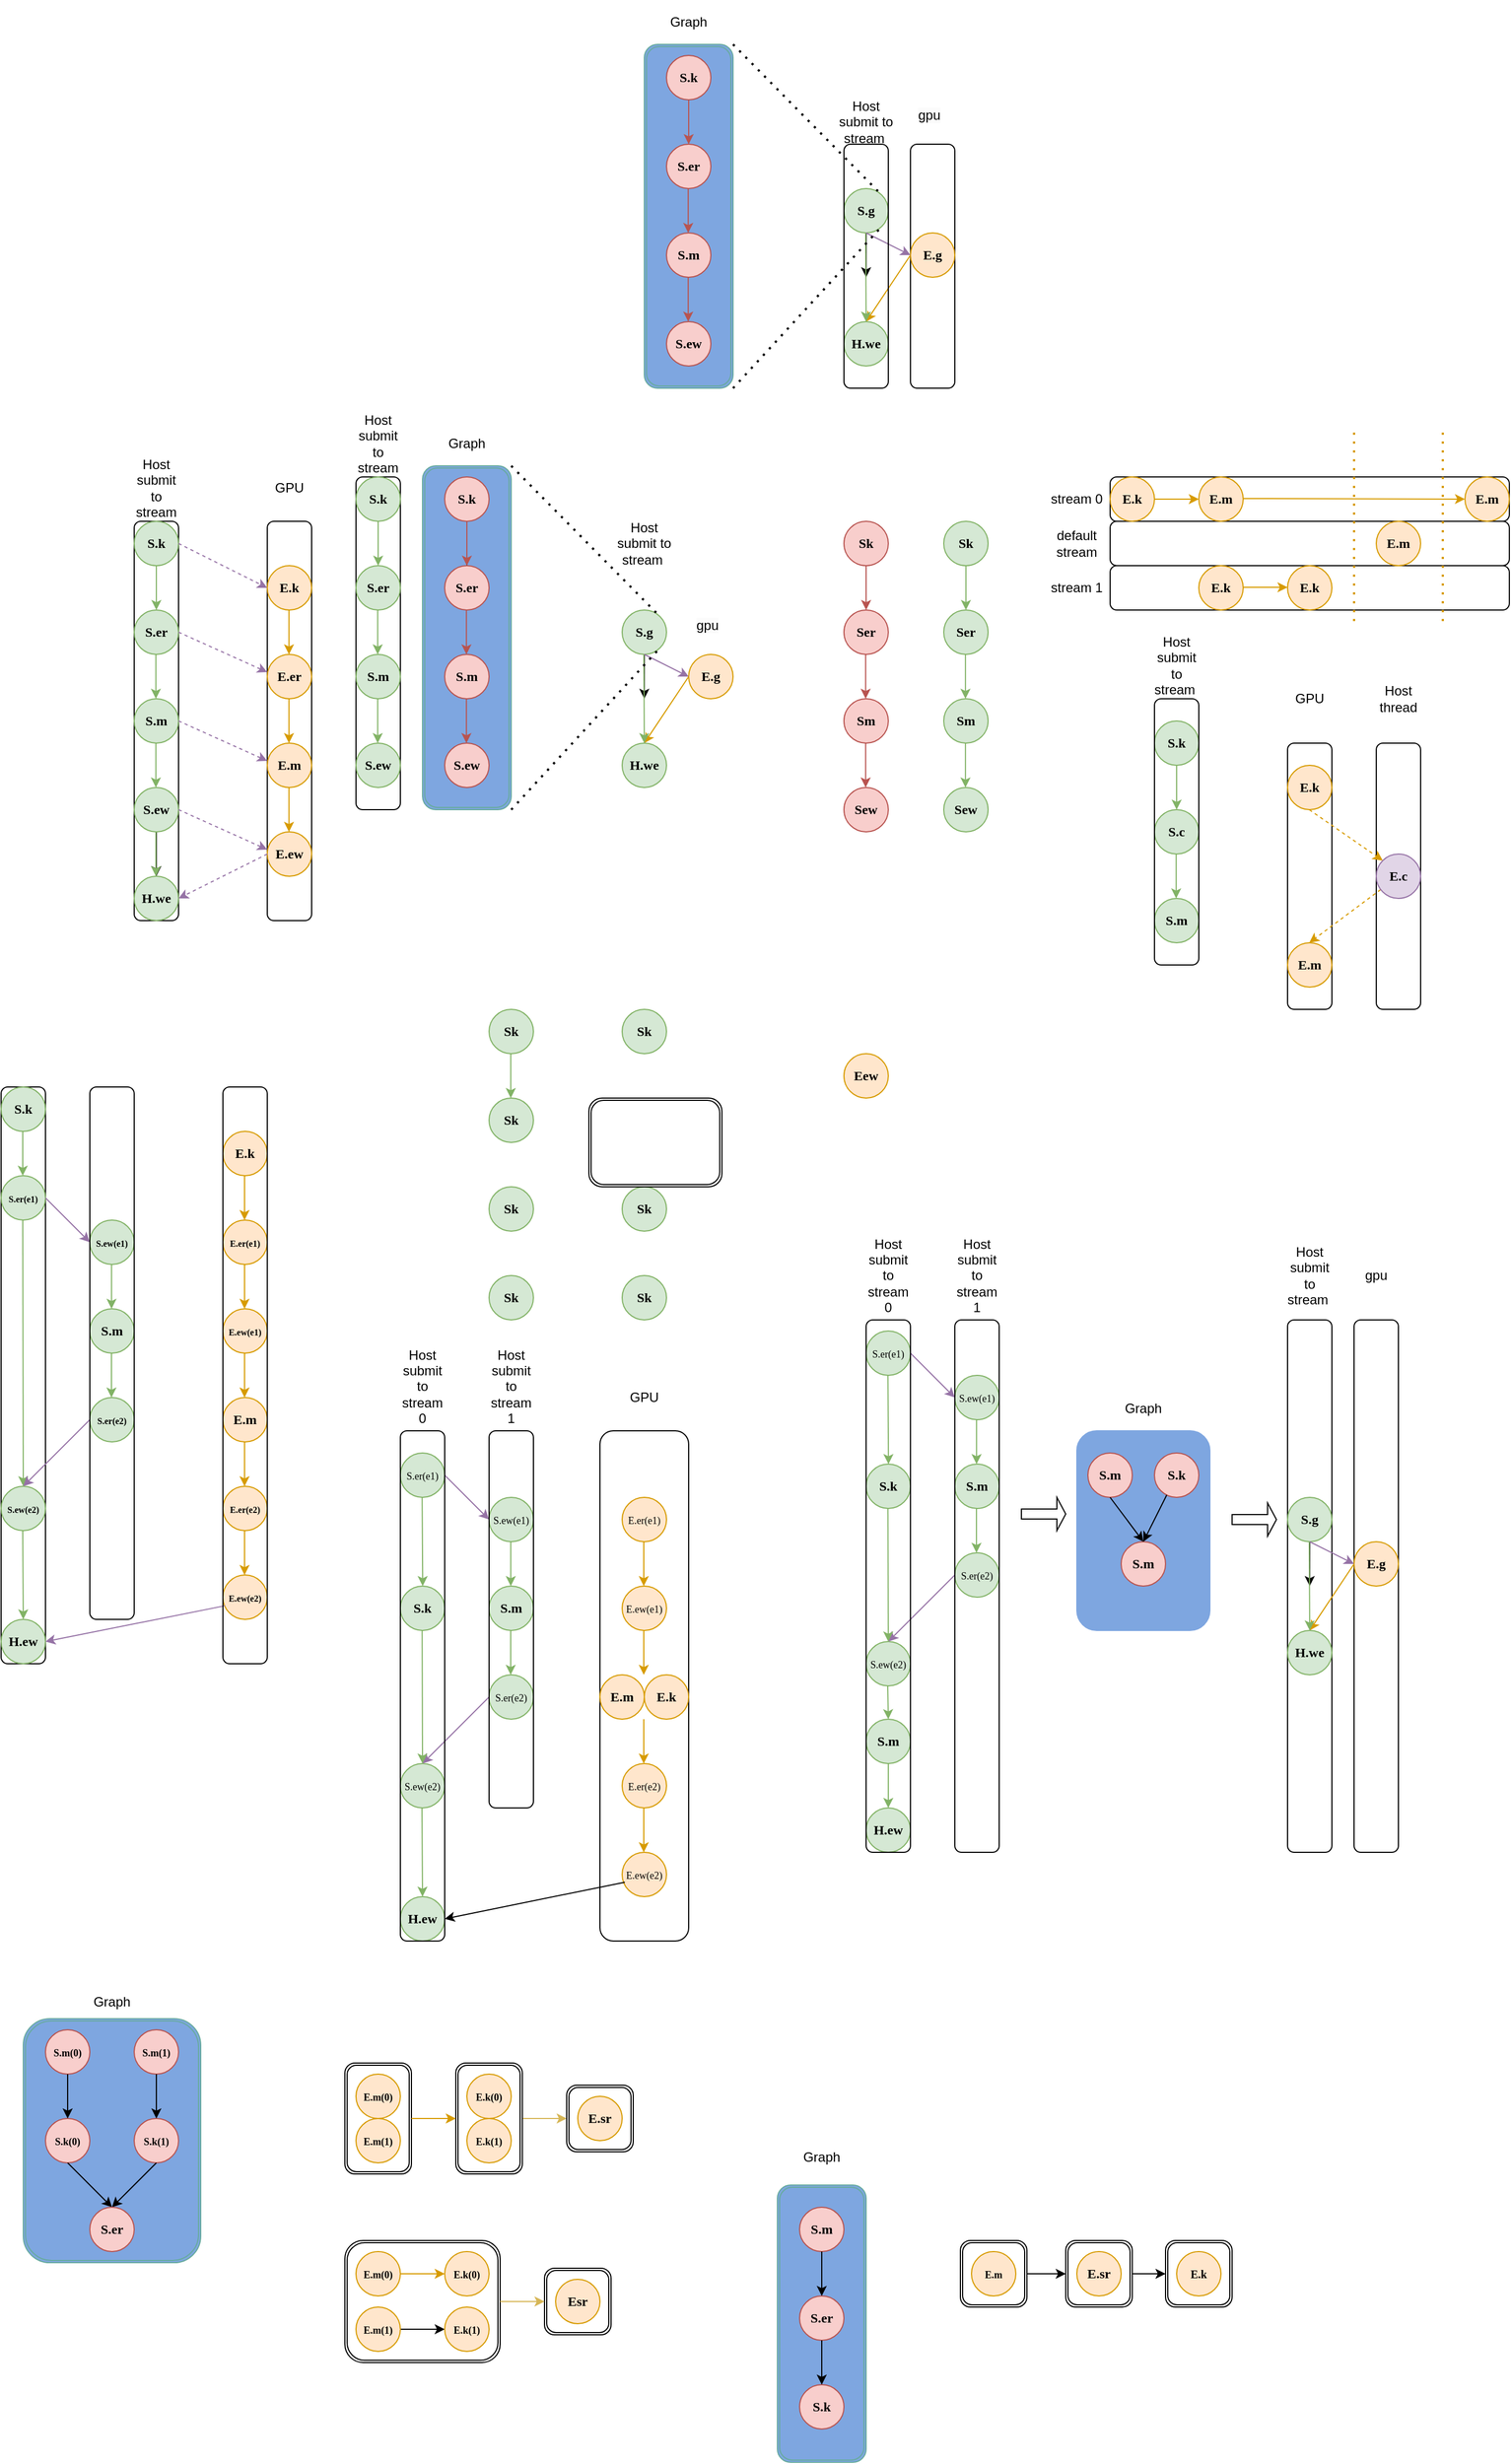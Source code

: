 <mxfile version="22.1.0" type="github">
  <diagram name="Page-1" id="NO5K5PXYTfTmIQMCAPjk">
    <mxGraphModel dx="781" dy="1531" grid="1" gridSize="10" guides="1" tooltips="1" connect="1" arrows="1" fold="1" page="1" pageScale="1" pageWidth="850" pageHeight="1100" math="0" shadow="0">
      <root>
        <mxCell id="0" />
        <mxCell id="1" parent="0" />
        <mxCell id="hV4v1gUDY6LiHY17sFv3-109" value="" style="shape=ext;double=1;rounded=1;whiteSpace=wrap;html=1;fillColor=none;container=0;" parent="1" vertex="1">
          <mxGeometry x="510" y="1870" width="140" height="110" as="geometry" />
        </mxCell>
        <mxCell id="QOaWGJ4c1DC7MEd5MjP8-102" value="" style="shape=ext;double=1;rounded=1;whiteSpace=wrap;html=1;fillColor=#7EA6E0;strokeColor=#67AB9F;container=0;" vertex="1" parent="1">
          <mxGeometry x="900" y="1820" width="80" height="250" as="geometry" />
        </mxCell>
        <mxCell id="QOaWGJ4c1DC7MEd5MjP8-78" value="" style="shape=ext;double=1;rounded=1;whiteSpace=wrap;html=1;fillColor=none;container=0;" vertex="1" parent="1">
          <mxGeometry x="1250" y="1870" width="60" height="60" as="geometry" />
        </mxCell>
        <mxCell id="QOaWGJ4c1DC7MEd5MjP8-77" value="" style="shape=ext;double=1;rounded=1;whiteSpace=wrap;html=1;fillColor=none;container=0;" vertex="1" parent="1">
          <mxGeometry x="1065" y="1870" width="60" height="60" as="geometry" />
        </mxCell>
        <mxCell id="QOaWGJ4c1DC7MEd5MjP8-72" value="" style="rounded=1;whiteSpace=wrap;html=1;fillColor=none;" vertex="1" parent="1">
          <mxGeometry x="1420" y="1040" width="40" height="480" as="geometry" />
        </mxCell>
        <mxCell id="QOaWGJ4c1DC7MEd5MjP8-71" value="" style="rounded=1;whiteSpace=wrap;html=1;fillColor=none;" vertex="1" parent="1">
          <mxGeometry x="1360" y="1040" width="40" height="480" as="geometry" />
        </mxCell>
        <mxCell id="QOaWGJ4c1DC7MEd5MjP8-46" value="" style="rounded=1;whiteSpace=wrap;html=1;fillColor=none;" vertex="1" parent="1">
          <mxGeometry x="1020" y="-20" width="40" height="220" as="geometry" />
        </mxCell>
        <mxCell id="2fRqozNw_ZcRprp66oXF-56" value="" style="rounded=1;whiteSpace=wrap;html=1;fillColor=none;" parent="1" vertex="1">
          <mxGeometry x="1440" y="520" width="40" height="240" as="geometry" />
        </mxCell>
        <mxCell id="2fRqozNw_ZcRprp66oXF-54" value="" style="rounded=1;whiteSpace=wrap;html=1;fillColor=none;" parent="1" vertex="1">
          <mxGeometry x="1360" y="520" width="40" height="240" as="geometry" />
        </mxCell>
        <mxCell id="2fRqozNw_ZcRprp66oXF-24" value="" style="rounded=1;whiteSpace=wrap;html=1;fillColor=none;" parent="1" vertex="1">
          <mxGeometry x="1200" y="360" width="360" height="40" as="geometry" />
        </mxCell>
        <mxCell id="2fRqozNw_ZcRprp66oXF-25" value="" style="rounded=1;whiteSpace=wrap;html=1;fillColor=none;" parent="1" vertex="1">
          <mxGeometry x="1200" y="320" width="360" height="40" as="geometry" />
        </mxCell>
        <mxCell id="2fRqozNw_ZcRprp66oXF-23" value="" style="rounded=1;whiteSpace=wrap;html=1;fillColor=none;" parent="1" vertex="1">
          <mxGeometry x="1200" y="280" width="360" height="40" as="geometry" />
        </mxCell>
        <mxCell id="QOaWGJ4c1DC7MEd5MjP8-15" value="" style="rounded=1;whiteSpace=wrap;html=1;fillColor=none;" vertex="1" parent="1">
          <mxGeometry x="740" y="1140" width="80" height="460" as="geometry" />
        </mxCell>
        <mxCell id="QOaWGJ4c1DC7MEd5MjP8-2" value="" style="rounded=1;whiteSpace=wrap;html=1;fillColor=none;" vertex="1" parent="1">
          <mxGeometry x="440" y="320" width="40" height="360" as="geometry" />
        </mxCell>
        <mxCell id="QOaWGJ4c1DC7MEd5MjP8-1" value="" style="rounded=1;whiteSpace=wrap;html=1;fillColor=none;" vertex="1" parent="1">
          <mxGeometry x="320" y="320" width="40" height="360" as="geometry" />
        </mxCell>
        <mxCell id="hV4v1gUDY6LiHY17sFv3-108" value="" style="shape=ext;double=1;rounded=1;whiteSpace=wrap;html=1;fillColor=none;container=0;" parent="1" vertex="1">
          <mxGeometry x="690" y="1895" width="60" height="60" as="geometry" />
        </mxCell>
        <mxCell id="hV4v1gUDY6LiHY17sFv3-99" value="" style="edgeStyle=orthogonalEdgeStyle;rounded=0;orthogonalLoop=1;jettySize=auto;html=1;entryX=0;entryY=0.5;entryDx=0;entryDy=0;fillColor=#fff2cc;strokeColor=#d6b656;" parent="1" source="hV4v1gUDY6LiHY17sFv3-93" target="hV4v1gUDY6LiHY17sFv3-73" edge="1">
          <mxGeometry relative="1" as="geometry" />
        </mxCell>
        <mxCell id="hV4v1gUDY6LiHY17sFv3-93" value="" style="shape=ext;double=1;rounded=1;whiteSpace=wrap;html=1;fillColor=none;container=0;" parent="1" vertex="1">
          <mxGeometry x="610" y="1710" width="60" height="100" as="geometry" />
        </mxCell>
        <mxCell id="hV4v1gUDY6LiHY17sFv3-72" value="" style="shape=ext;double=1;rounded=1;whiteSpace=wrap;html=1;fillColor=none;container=0;" parent="1" vertex="1">
          <mxGeometry x="510" y="1710" width="60" height="100" as="geometry" />
        </mxCell>
        <mxCell id="hV4v1gUDY6LiHY17sFv3-40" value="" style="shape=ext;double=1;rounded=1;whiteSpace=wrap;html=1;fillColor=#7EA6E0;container=0;strokeColor=#7EA6E0;" parent="1" vertex="1">
          <mxGeometry x="1170" y="1140" width="120" height="180" as="geometry" />
        </mxCell>
        <mxCell id="29IbvjfPDuAIs4MbvkhC-1" value="S.k" style="ellipse;whiteSpace=wrap;html=1;aspect=fixed;fillColor=#d5e8d4;strokeColor=#82b366;fontStyle=1;fontFamily=Verdana;container=0;" parent="1" vertex="1">
          <mxGeometry x="320" y="320" width="40" height="40" as="geometry" />
        </mxCell>
        <mxCell id="29IbvjfPDuAIs4MbvkhC-48" value="" style="edgeStyle=orthogonalEdgeStyle;rounded=0;orthogonalLoop=1;jettySize=auto;html=1;" parent="1" source="29IbvjfPDuAIs4MbvkhC-5" target="29IbvjfPDuAIs4MbvkhC-9" edge="1">
          <mxGeometry relative="1" as="geometry" />
        </mxCell>
        <mxCell id="29IbvjfPDuAIs4MbvkhC-5" value="S.ew" style="ellipse;whiteSpace=wrap;html=1;aspect=fixed;fillColor=#d5e8d4;strokeColor=#82b366;fontStyle=1;fontFamily=Verdana;container=0;" parent="1" vertex="1">
          <mxGeometry x="320" y="560" width="40" height="40" as="geometry" />
        </mxCell>
        <mxCell id="29IbvjfPDuAIs4MbvkhC-6" value="S.m" style="ellipse;whiteSpace=wrap;html=1;aspect=fixed;fillColor=#d5e8d4;strokeColor=#82b366;fontStyle=1;fontFamily=Verdana;container=0;" parent="1" vertex="1">
          <mxGeometry x="320" y="480" width="40" height="40" as="geometry" />
        </mxCell>
        <mxCell id="29IbvjfPDuAIs4MbvkhC-7" value="S.er" style="ellipse;whiteSpace=wrap;html=1;aspect=fixed;fillColor=#d5e8d4;strokeColor=#82b366;fontStyle=1;fontFamily=Verdana;container=0;" parent="1" vertex="1">
          <mxGeometry x="320" y="400" width="40" height="40" as="geometry" />
        </mxCell>
        <mxCell id="29IbvjfPDuAIs4MbvkhC-8" value="E.k" style="ellipse;whiteSpace=wrap;html=1;aspect=fixed;fillColor=#ffe6cc;strokeColor=#d79b00;fontStyle=1;fontFamily=Verdana;container=0;" parent="1" vertex="1">
          <mxGeometry x="440" y="360" width="40" height="40" as="geometry" />
        </mxCell>
        <mxCell id="29IbvjfPDuAIs4MbvkhC-9" value="H.we" style="ellipse;whiteSpace=wrap;html=1;aspect=fixed;fillColor=#d5e8d4;strokeColor=#82b366;fontStyle=1;fontFamily=Verdana;container=0;" parent="1" vertex="1">
          <mxGeometry x="320" y="640" width="40" height="40" as="geometry" />
        </mxCell>
        <mxCell id="29IbvjfPDuAIs4MbvkhC-10" value="E.ew" style="ellipse;whiteSpace=wrap;html=1;aspect=fixed;fillColor=#ffe6cc;strokeColor=#d79b00;fontStyle=1;fontFamily=Verdana;container=0;" parent="1" vertex="1">
          <mxGeometry x="440" y="600" width="40" height="40" as="geometry" />
        </mxCell>
        <mxCell id="29IbvjfPDuAIs4MbvkhC-11" value="E.m" style="ellipse;whiteSpace=wrap;html=1;aspect=fixed;fillColor=#ffe6cc;strokeColor=#d79b00;fontStyle=1;fontFamily=Verdana;container=0;" parent="1" vertex="1">
          <mxGeometry x="440" y="520" width="40" height="40" as="geometry" />
        </mxCell>
        <mxCell id="29IbvjfPDuAIs4MbvkhC-12" value="E.er" style="ellipse;whiteSpace=wrap;html=1;aspect=fixed;fillColor=#ffe6cc;strokeColor=#d79b00;fontStyle=1;fontFamily=Verdana;container=0;" parent="1" vertex="1">
          <mxGeometry x="440" y="440" width="40" height="40" as="geometry" />
        </mxCell>
        <mxCell id="29IbvjfPDuAIs4MbvkhC-17" value="" style="endArrow=classic;html=1;rounded=0;exitX=0.5;exitY=1;exitDx=0;exitDy=0;entryX=0.5;entryY=0;entryDx=0;entryDy=0;fillColor=#d5e8d4;strokeColor=#82b366;fontStyle=1;fontFamily=Verdana;fontColor=#5C61FF;" parent="1" source="29IbvjfPDuAIs4MbvkhC-1" target="29IbvjfPDuAIs4MbvkhC-7" edge="1">
          <mxGeometry width="50" height="50" relative="1" as="geometry">
            <mxPoint x="240" y="640" as="sourcePoint" />
            <mxPoint x="290" y="590" as="targetPoint" />
          </mxGeometry>
        </mxCell>
        <mxCell id="29IbvjfPDuAIs4MbvkhC-18" value="" style="endArrow=classic;html=1;rounded=0;exitX=0.5;exitY=1;exitDx=0;exitDy=0;entryX=0.5;entryY=0;entryDx=0;entryDy=0;fillColor=#d5e8d4;strokeColor=#82b366;fontStyle=1;fontFamily=Verdana;fontColor=#5C61FF;" parent="1" edge="1">
          <mxGeometry width="50" height="50" relative="1" as="geometry">
            <mxPoint x="339.58" y="440" as="sourcePoint" />
            <mxPoint x="339.58" y="480" as="targetPoint" />
          </mxGeometry>
        </mxCell>
        <mxCell id="29IbvjfPDuAIs4MbvkhC-19" value="" style="endArrow=classic;html=1;rounded=0;exitX=0.5;exitY=1;exitDx=0;exitDy=0;entryX=0.5;entryY=0;entryDx=0;entryDy=0;fillColor=#d5e8d4;strokeColor=#82b366;fontStyle=1;fontFamily=Verdana;fontColor=#5C61FF;" parent="1" edge="1">
          <mxGeometry width="50" height="50" relative="1" as="geometry">
            <mxPoint x="339.58" y="520" as="sourcePoint" />
            <mxPoint x="339.58" y="560" as="targetPoint" />
          </mxGeometry>
        </mxCell>
        <mxCell id="29IbvjfPDuAIs4MbvkhC-20" value="" style="endArrow=classic;html=1;rounded=0;exitX=0.5;exitY=1;exitDx=0;exitDy=0;entryX=0.5;entryY=0;entryDx=0;entryDy=0;fillColor=#d5e8d4;strokeColor=#82b366;fontStyle=1;fontFamily=Verdana;fontColor=#5C61FF;" parent="1" edge="1">
          <mxGeometry width="50" height="50" relative="1" as="geometry">
            <mxPoint x="339.58" y="600" as="sourcePoint" />
            <mxPoint x="339.58" y="640" as="targetPoint" />
          </mxGeometry>
        </mxCell>
        <mxCell id="29IbvjfPDuAIs4MbvkhC-21" value="" style="endArrow=classic;html=1;rounded=0;exitX=0.5;exitY=1;exitDx=0;exitDy=0;entryX=0.5;entryY=0;entryDx=0;entryDy=0;fillColor=#ffe6cc;strokeColor=#d79b00;fontStyle=1;fontFamily=Verdana;fontColor=#5C61FF;" parent="1" edge="1">
          <mxGeometry width="50" height="50" relative="1" as="geometry">
            <mxPoint x="459.58" y="400" as="sourcePoint" />
            <mxPoint x="459.58" y="440" as="targetPoint" />
          </mxGeometry>
        </mxCell>
        <mxCell id="29IbvjfPDuAIs4MbvkhC-22" value="" style="endArrow=classic;html=1;rounded=0;exitX=0.5;exitY=1;exitDx=0;exitDy=0;entryX=0.5;entryY=0;entryDx=0;entryDy=0;fillColor=#ffe6cc;strokeColor=#d79b00;fontStyle=1;fontFamily=Verdana;fontColor=#5C61FF;" parent="1" edge="1">
          <mxGeometry width="50" height="50" relative="1" as="geometry">
            <mxPoint x="459.58" y="480" as="sourcePoint" />
            <mxPoint x="459.58" y="520" as="targetPoint" />
          </mxGeometry>
        </mxCell>
        <mxCell id="29IbvjfPDuAIs4MbvkhC-23" value="" style="endArrow=classic;html=1;rounded=0;exitX=0.5;exitY=1;exitDx=0;exitDy=0;entryX=0.5;entryY=0;entryDx=0;entryDy=0;fillColor=#ffe6cc;strokeColor=#d79b00;fontStyle=1;fontFamily=Verdana;fontColor=#5C61FF;" parent="1" edge="1">
          <mxGeometry width="50" height="50" relative="1" as="geometry">
            <mxPoint x="459.58" y="560" as="sourcePoint" />
            <mxPoint x="459.58" y="600" as="targetPoint" />
          </mxGeometry>
        </mxCell>
        <mxCell id="29IbvjfPDuAIs4MbvkhC-27" value="" style="endArrow=classic;html=1;rounded=0;exitX=1;exitY=0.5;exitDx=0;exitDy=0;entryX=0;entryY=0.5;entryDx=0;entryDy=0;fillColor=#e1d5e7;strokeColor=#9673A6;dashed=1;" parent="1" source="29IbvjfPDuAIs4MbvkhC-1" target="29IbvjfPDuAIs4MbvkhC-8" edge="1">
          <mxGeometry width="50" height="50" relative="1" as="geometry">
            <mxPoint x="240" y="640" as="sourcePoint" />
            <mxPoint x="290" y="590" as="targetPoint" />
          </mxGeometry>
        </mxCell>
        <mxCell id="29IbvjfPDuAIs4MbvkhC-28" value="" style="endArrow=classic;html=1;rounded=0;exitX=1;exitY=0.5;exitDx=0;exitDy=0;entryX=0;entryY=0.5;entryDx=0;entryDy=0;fillColor=#e1d5e7;strokeColor=#9673A6;dashed=1;" parent="1" source="29IbvjfPDuAIs4MbvkhC-7" edge="1">
          <mxGeometry width="50" height="50" relative="1" as="geometry">
            <mxPoint x="354" y="430" as="sourcePoint" />
            <mxPoint x="440" y="456" as="targetPoint" />
          </mxGeometry>
        </mxCell>
        <mxCell id="29IbvjfPDuAIs4MbvkhC-29" value="" style="endArrow=classic;html=1;rounded=0;exitX=1;exitY=0.5;exitDx=0;exitDy=0;entryX=0;entryY=0.5;entryDx=0;entryDy=0;fillColor=#e1d5e7;strokeColor=#9673A6;dashed=1;" parent="1" edge="1">
          <mxGeometry width="50" height="50" relative="1" as="geometry">
            <mxPoint x="360" y="500" as="sourcePoint" />
            <mxPoint x="440" y="536" as="targetPoint" />
          </mxGeometry>
        </mxCell>
        <mxCell id="29IbvjfPDuAIs4MbvkhC-30" value="" style="endArrow=classic;html=1;rounded=0;exitX=1;exitY=0.5;exitDx=0;exitDy=0;entryX=0;entryY=0.5;entryDx=0;entryDy=0;fillColor=#e1d5e7;strokeColor=#9673A6;dashed=1;" parent="1" edge="1">
          <mxGeometry width="50" height="50" relative="1" as="geometry">
            <mxPoint x="360" y="580" as="sourcePoint" />
            <mxPoint x="440" y="616" as="targetPoint" />
          </mxGeometry>
        </mxCell>
        <mxCell id="29IbvjfPDuAIs4MbvkhC-32" value="" style="endArrow=classic;html=1;rounded=0;exitX=0;exitY=0.5;exitDx=0;exitDy=0;entryX=1;entryY=0.5;entryDx=0;entryDy=0;fillColor=#e1d5e7;strokeColor=#9673A6;dashed=1;" parent="1" source="29IbvjfPDuAIs4MbvkhC-10" target="29IbvjfPDuAIs4MbvkhC-9" edge="1">
          <mxGeometry width="50" height="50" relative="1" as="geometry">
            <mxPoint x="370" y="590" as="sourcePoint" />
            <mxPoint x="450" y="626" as="targetPoint" />
          </mxGeometry>
        </mxCell>
        <mxCell id="29IbvjfPDuAIs4MbvkhC-74" value="Sk" style="ellipse;whiteSpace=wrap;html=1;aspect=fixed;fillColor=#d5e8d4;strokeColor=#82b366;fontStyle=1;fontFamily=Verdana;container=0;" parent="1" vertex="1">
          <mxGeometry x="640" y="760" width="40" height="40" as="geometry" />
        </mxCell>
        <mxCell id="29IbvjfPDuAIs4MbvkhC-75" value="Sk" style="ellipse;whiteSpace=wrap;html=1;aspect=fixed;fillColor=#d5e8d4;strokeColor=#82b366;fontStyle=1;fontFamily=Verdana;container=0;" parent="1" vertex="1">
          <mxGeometry x="640" y="840" width="40" height="40" as="geometry" />
        </mxCell>
        <mxCell id="29IbvjfPDuAIs4MbvkhC-76" value="" style="endArrow=classic;html=1;rounded=0;exitX=0.5;exitY=1;exitDx=0;exitDy=0;entryX=0.5;entryY=0;entryDx=0;entryDy=0;fillColor=#d5e8d4;strokeColor=#82b366;fontStyle=1;fontFamily=Verdana;fontColor=#5C61FF;" parent="1" edge="1">
          <mxGeometry width="50" height="50" relative="1" as="geometry">
            <mxPoint x="659.58" y="800" as="sourcePoint" />
            <mxPoint x="659.58" y="840" as="targetPoint" />
          </mxGeometry>
        </mxCell>
        <mxCell id="29IbvjfPDuAIs4MbvkhC-77" value="Sk" style="ellipse;whiteSpace=wrap;html=1;aspect=fixed;fillColor=#d5e8d4;strokeColor=#82b366;fontStyle=1;fontFamily=Verdana;container=0;" parent="1" vertex="1">
          <mxGeometry x="760" y="840" width="40" height="40" as="geometry" />
        </mxCell>
        <mxCell id="29IbvjfPDuAIs4MbvkhC-78" value="Sk" style="ellipse;whiteSpace=wrap;html=1;aspect=fixed;fillColor=#d5e8d4;strokeColor=#82b366;fontStyle=1;fontFamily=Verdana;container=0;" parent="1" vertex="1">
          <mxGeometry x="760" y="760" width="40" height="40" as="geometry" />
        </mxCell>
        <mxCell id="29IbvjfPDuAIs4MbvkhC-79" value="Sk" style="ellipse;whiteSpace=wrap;html=1;aspect=fixed;fillColor=#d5e8d4;strokeColor=#82b366;fontStyle=1;fontFamily=Verdana;container=0;" parent="1" vertex="1">
          <mxGeometry x="640" y="1000" width="40" height="40" as="geometry" />
        </mxCell>
        <mxCell id="29IbvjfPDuAIs4MbvkhC-80" value="Sk" style="ellipse;whiteSpace=wrap;html=1;aspect=fixed;fillColor=#d5e8d4;strokeColor=#82b366;fontStyle=1;fontFamily=Verdana;container=0;" parent="1" vertex="1">
          <mxGeometry x="640" y="920" width="40" height="40" as="geometry" />
        </mxCell>
        <mxCell id="29IbvjfPDuAIs4MbvkhC-81" value="Sk" style="ellipse;whiteSpace=wrap;html=1;aspect=fixed;fillColor=#d5e8d4;strokeColor=#82b366;fontStyle=1;fontFamily=Verdana;container=0;" parent="1" vertex="1">
          <mxGeometry x="760" y="1000" width="40" height="40" as="geometry" />
        </mxCell>
        <mxCell id="29IbvjfPDuAIs4MbvkhC-82" value="Sk" style="ellipse;whiteSpace=wrap;html=1;aspect=fixed;fillColor=#d5e8d4;strokeColor=#82b366;fontStyle=1;fontFamily=Verdana;container=0;" parent="1" vertex="1">
          <mxGeometry x="760" y="920" width="40" height="40" as="geometry" />
        </mxCell>
        <mxCell id="29IbvjfPDuAIs4MbvkhC-83" value="Eew" style="ellipse;whiteSpace=wrap;html=1;aspect=fixed;fillColor=#ffe6cc;strokeColor=#d79b00;fontStyle=1;fontFamily=Verdana;container=0;" parent="1" vertex="1">
          <mxGeometry x="960" y="800" width="40" height="40" as="geometry" />
        </mxCell>
        <mxCell id="ITOHbEJTV2kGXcFrUKWD-19" value="S.m" style="ellipse;whiteSpace=wrap;html=1;aspect=fixed;fillColor=#d5e8d4;strokeColor=#82b366;fontStyle=1;fontFamily=Verdana;container=0;" parent="1" vertex="1">
          <mxGeometry x="640" y="1280" width="40" height="40" as="geometry" />
        </mxCell>
        <mxCell id="ITOHbEJTV2kGXcFrUKWD-21" value="&lt;font style=&quot;font-weight: normal; font-size: 9px;&quot;&gt;S.ew(e1)&lt;/font&gt;" style="ellipse;whiteSpace=wrap;html=1;aspect=fixed;fillColor=#d5e8d4;strokeColor=#82b366;fontStyle=1;fontFamily=Verdana;container=0;" parent="1" vertex="1">
          <mxGeometry x="640" y="1200" width="40" height="40" as="geometry" />
        </mxCell>
        <mxCell id="ITOHbEJTV2kGXcFrUKWD-22" value="&lt;font style=&quot;font-weight: normal; font-size: 9px;&quot;&gt;S.ew(e2)&lt;/font&gt;" style="ellipse;whiteSpace=wrap;html=1;aspect=fixed;fillColor=#d5e8d4;strokeColor=#82b366;fontStyle=1;fontFamily=Verdana;container=0;" parent="1" vertex="1">
          <mxGeometry x="560" y="1440" width="40" height="40" as="geometry" />
        </mxCell>
        <mxCell id="ITOHbEJTV2kGXcFrUKWD-24" value="" style="endArrow=classic;html=1;rounded=0;exitX=0.5;exitY=1;exitDx=0;exitDy=0;entryX=0.5;entryY=0;entryDx=0;entryDy=0;fillColor=#d5e8d4;strokeColor=#82b366;fontStyle=1;fontFamily=Verdana;fontColor=#5C61FF;" parent="1" edge="1">
          <mxGeometry width="50" height="50" relative="1" as="geometry">
            <mxPoint x="659.58" y="1240" as="sourcePoint" />
            <mxPoint x="659.58" y="1280" as="targetPoint" />
          </mxGeometry>
        </mxCell>
        <mxCell id="ITOHbEJTV2kGXcFrUKWD-25" value="&lt;font style=&quot;font-size: 9px; font-weight: normal;&quot;&gt;E.ew(e2)&lt;/font&gt;" style="ellipse;whiteSpace=wrap;html=1;aspect=fixed;fillColor=#ffe6cc;strokeColor=#d79b00;fontStyle=1;fontFamily=Verdana;container=0;" parent="1" vertex="1">
          <mxGeometry x="760" y="1520" width="40" height="40" as="geometry" />
        </mxCell>
        <mxCell id="ITOHbEJTV2kGXcFrUKWD-26" value="&lt;font style=&quot;font-size: 9px; font-weight: normal;&quot;&gt;E.er(e2)&lt;/font&gt;" style="ellipse;whiteSpace=wrap;html=1;aspect=fixed;fillColor=#ffe6cc;strokeColor=#d79b00;fontStyle=1;fontFamily=Verdana;container=0;" parent="1" vertex="1">
          <mxGeometry x="760" y="1440" width="40" height="40" as="geometry" />
        </mxCell>
        <mxCell id="ITOHbEJTV2kGXcFrUKWD-27" value="E.m" style="ellipse;whiteSpace=wrap;html=1;aspect=fixed;fillColor=#ffe6cc;strokeColor=#d79b00;fontStyle=1;fontFamily=Verdana;container=0;" parent="1" vertex="1">
          <mxGeometry x="740" y="1360" width="40" height="40" as="geometry" />
        </mxCell>
        <mxCell id="ITOHbEJTV2kGXcFrUKWD-28" value="&lt;font style=&quot;font-size: 9px; font-weight: normal;&quot;&gt;E.ew(e1)&lt;/font&gt;" style="ellipse;whiteSpace=wrap;html=1;aspect=fixed;fillColor=#ffe6cc;strokeColor=#d79b00;fontStyle=1;fontFamily=Verdana;container=0;" parent="1" vertex="1">
          <mxGeometry x="760" y="1280" width="40" height="40" as="geometry" />
        </mxCell>
        <mxCell id="ITOHbEJTV2kGXcFrUKWD-29" value="&lt;font style=&quot;font-weight: normal; font-size: 9px;&quot;&gt;S.er(e1)&lt;/font&gt;" style="ellipse;whiteSpace=wrap;html=1;aspect=fixed;fillColor=#d5e8d4;strokeColor=#82b366;fontStyle=1;fontFamily=Verdana;container=0;" parent="1" vertex="1">
          <mxGeometry x="560" y="1160" width="40" height="40" as="geometry" />
        </mxCell>
        <mxCell id="ITOHbEJTV2kGXcFrUKWD-30" value="&lt;font style=&quot;font-weight: normal; font-size: 9px;&quot;&gt;S.er(e2)&lt;/font&gt;" style="ellipse;whiteSpace=wrap;html=1;aspect=fixed;fillColor=#d5e8d4;strokeColor=#82b366;fontStyle=1;fontFamily=Verdana;container=0;" parent="1" vertex="1">
          <mxGeometry x="640" y="1360" width="40" height="40" as="geometry" />
        </mxCell>
        <mxCell id="ITOHbEJTV2kGXcFrUKWD-32" value="" style="endArrow=classic;html=1;rounded=0;exitX=0.5;exitY=1;exitDx=0;exitDy=0;entryX=0.5;entryY=0;entryDx=0;entryDy=0;fillColor=#d5e8d4;strokeColor=#82b366;fontStyle=1;fontFamily=Verdana;fontColor=#5C61FF;" parent="1" edge="1">
          <mxGeometry width="50" height="50" relative="1" as="geometry">
            <mxPoint x="579.5" y="1480" as="sourcePoint" />
            <mxPoint x="580" y="1560" as="targetPoint" />
          </mxGeometry>
        </mxCell>
        <mxCell id="ITOHbEJTV2kGXcFrUKWD-33" value="" style="endArrow=classic;html=1;rounded=0;exitX=0.5;exitY=1;exitDx=0;exitDy=0;entryX=0.5;entryY=0;entryDx=0;entryDy=0;fillColor=#d5e8d4;strokeColor=#82b366;fontStyle=1;fontFamily=Verdana;fontColor=#5C61FF;" parent="1" edge="1">
          <mxGeometry width="50" height="50" relative="1" as="geometry">
            <mxPoint x="659.5" y="1320" as="sourcePoint" />
            <mxPoint x="659.5" y="1360" as="targetPoint" />
          </mxGeometry>
        </mxCell>
        <mxCell id="ITOHbEJTV2kGXcFrUKWD-34" value="&lt;font style=&quot;font-size: 9px; font-weight: normal;&quot;&gt;E.er(e1)&lt;/font&gt;" style="ellipse;whiteSpace=wrap;html=1;aspect=fixed;fillColor=#ffe6cc;strokeColor=#d79b00;fontStyle=1;fontFamily=Verdana;container=0;" parent="1" vertex="1">
          <mxGeometry x="760" y="1200" width="40" height="40" as="geometry" />
        </mxCell>
        <mxCell id="ITOHbEJTV2kGXcFrUKWD-36" value="" style="endArrow=classic;html=1;rounded=0;exitX=1;exitY=0.5;exitDx=0;exitDy=0;entryX=0;entryY=0.5;entryDx=0;entryDy=0;fillColor=#e1d5e7;strokeColor=#9673A6;" parent="1" target="ITOHbEJTV2kGXcFrUKWD-21" edge="1">
          <mxGeometry width="50" height="50" relative="1" as="geometry">
            <mxPoint x="600" y="1180" as="sourcePoint" />
            <mxPoint x="680" y="1216" as="targetPoint" />
          </mxGeometry>
        </mxCell>
        <mxCell id="ITOHbEJTV2kGXcFrUKWD-37" value="" style="endArrow=classic;html=1;rounded=0;exitX=0;exitY=0.5;exitDx=0;exitDy=0;entryX=0.5;entryY=0;entryDx=0;entryDy=0;fillColor=#e1d5e7;strokeColor=#9673A6;" parent="1" source="ITOHbEJTV2kGXcFrUKWD-30" target="ITOHbEJTV2kGXcFrUKWD-22" edge="1">
          <mxGeometry width="50" height="50" relative="1" as="geometry">
            <mxPoint x="640" y="1400" as="sourcePoint" />
            <mxPoint x="680" y="1440" as="targetPoint" />
          </mxGeometry>
        </mxCell>
        <mxCell id="ITOHbEJTV2kGXcFrUKWD-39" value="" style="endArrow=classic;html=1;rounded=0;exitX=0.5;exitY=1;exitDx=0;exitDy=0;entryX=0.5;entryY=0;entryDx=0;entryDy=0;fillColor=#ffe6cc;strokeColor=#d79b00;fontStyle=1;fontFamily=Verdana;fontColor=#5C61FF;" parent="1" edge="1">
          <mxGeometry width="50" height="50" relative="1" as="geometry">
            <mxPoint x="779.5" y="1240" as="sourcePoint" />
            <mxPoint x="779.5" y="1280" as="targetPoint" />
          </mxGeometry>
        </mxCell>
        <mxCell id="ITOHbEJTV2kGXcFrUKWD-40" value="" style="endArrow=classic;html=1;rounded=0;exitX=0.5;exitY=1;exitDx=0;exitDy=0;entryX=0.5;entryY=0;entryDx=0;entryDy=0;fillColor=#ffe6cc;strokeColor=#d79b00;fontStyle=1;fontFamily=Verdana;fontColor=#5C61FF;" parent="1" edge="1">
          <mxGeometry width="50" height="50" relative="1" as="geometry">
            <mxPoint x="779.5" y="1320" as="sourcePoint" />
            <mxPoint x="779.5" y="1360" as="targetPoint" />
          </mxGeometry>
        </mxCell>
        <mxCell id="ITOHbEJTV2kGXcFrUKWD-41" value="" style="endArrow=classic;html=1;rounded=0;exitX=0.5;exitY=1;exitDx=0;exitDy=0;entryX=0.5;entryY=0;entryDx=0;entryDy=0;fillColor=#ffe6cc;strokeColor=#d79b00;fontStyle=1;fontFamily=Verdana;fontColor=#5C61FF;" parent="1" edge="1">
          <mxGeometry width="50" height="50" relative="1" as="geometry">
            <mxPoint x="779.5" y="1400" as="sourcePoint" />
            <mxPoint x="779.5" y="1440" as="targetPoint" />
          </mxGeometry>
        </mxCell>
        <mxCell id="ITOHbEJTV2kGXcFrUKWD-42" value="" style="endArrow=classic;html=1;rounded=0;exitX=0.5;exitY=1;exitDx=0;exitDy=0;entryX=0.5;entryY=0;entryDx=0;entryDy=0;fillColor=#ffe6cc;strokeColor=#d79b00;fontStyle=1;fontFamily=Verdana;fontColor=#5C61FF;" parent="1" edge="1">
          <mxGeometry width="50" height="50" relative="1" as="geometry">
            <mxPoint x="779.5" y="1480" as="sourcePoint" />
            <mxPoint x="779.5" y="1520" as="targetPoint" />
          </mxGeometry>
        </mxCell>
        <mxCell id="ITOHbEJTV2kGXcFrUKWD-43" value="S.k" style="ellipse;whiteSpace=wrap;html=1;aspect=fixed;fillColor=#d5e8d4;strokeColor=#82b366;fontStyle=1;fontFamily=Verdana;container=0;" parent="1" vertex="1">
          <mxGeometry x="560" y="1280" width="40" height="40" as="geometry" />
        </mxCell>
        <mxCell id="ITOHbEJTV2kGXcFrUKWD-44" value="" style="endArrow=classic;html=1;rounded=0;exitX=0.5;exitY=1;exitDx=0;exitDy=0;entryX=0.5;entryY=0;entryDx=0;entryDy=0;fillColor=#d5e8d4;strokeColor=#82b366;fontStyle=1;fontFamily=Verdana;fontColor=#5C61FF;" parent="1" edge="1">
          <mxGeometry width="50" height="50" relative="1" as="geometry">
            <mxPoint x="579.66" y="1200" as="sourcePoint" />
            <mxPoint x="580.16" y="1280" as="targetPoint" />
          </mxGeometry>
        </mxCell>
        <mxCell id="ITOHbEJTV2kGXcFrUKWD-45" value="" style="endArrow=classic;html=1;rounded=0;exitX=0.5;exitY=1;exitDx=0;exitDy=0;fillColor=#d5e8d4;strokeColor=#82b366;fontStyle=1;fontFamily=Verdana;fontColor=#5C61FF;" parent="1" target="ITOHbEJTV2kGXcFrUKWD-22" edge="1">
          <mxGeometry width="50" height="50" relative="1" as="geometry">
            <mxPoint x="579.66" y="1320" as="sourcePoint" />
            <mxPoint x="580.16" y="1400" as="targetPoint" />
          </mxGeometry>
        </mxCell>
        <mxCell id="ITOHbEJTV2kGXcFrUKWD-46" value="E.k" style="ellipse;whiteSpace=wrap;html=1;aspect=fixed;fillColor=#ffe6cc;strokeColor=#d79b00;fontStyle=1;fontFamily=Verdana;container=0;" parent="1" vertex="1">
          <mxGeometry x="780" y="1360" width="40" height="40" as="geometry" />
        </mxCell>
        <mxCell id="ITOHbEJTV2kGXcFrUKWD-47" value="H.ew" style="ellipse;whiteSpace=wrap;html=1;aspect=fixed;fillColor=#d5e8d4;strokeColor=#82b366;fontStyle=1;fontFamily=Verdana;container=0;" parent="1" vertex="1">
          <mxGeometry x="560" y="1560" width="40" height="40" as="geometry" />
        </mxCell>
        <mxCell id="ITOHbEJTV2kGXcFrUKWD-56" value="E.g" style="ellipse;whiteSpace=wrap;html=1;aspect=fixed;fillColor=#ffe6cc;strokeColor=#d79b00;fontStyle=1;fontFamily=Verdana;container=0;" parent="1" vertex="1">
          <mxGeometry x="820" y="440" width="40" height="40" as="geometry" />
        </mxCell>
        <mxCell id="ITOHbEJTV2kGXcFrUKWD-64" value="" style="endArrow=classic;html=1;rounded=0;exitX=0;exitY=0.5;exitDx=0;exitDy=0;entryX=0.5;entryY=0;entryDx=0;entryDy=0;fillColor=#ffe6cc;strokeColor=#d79b00;fontStyle=1;fontFamily=Verdana;fontColor=#5C61FF;" parent="1" source="ITOHbEJTV2kGXcFrUKWD-56" target="ITOHbEJTV2kGXcFrUKWD-97" edge="1">
          <mxGeometry width="50" height="50" relative="1" as="geometry">
            <mxPoint x="859.66" y="480" as="sourcePoint" />
            <mxPoint x="859.66" y="520" as="targetPoint" />
          </mxGeometry>
        </mxCell>
        <mxCell id="ITOHbEJTV2kGXcFrUKWD-93" value="" style="edgeStyle=orthogonalEdgeStyle;rounded=0;orthogonalLoop=1;jettySize=auto;html=1;" parent="1" source="ITOHbEJTV2kGXcFrUKWD-94" edge="1">
          <mxGeometry relative="1" as="geometry">
            <mxPoint x="780.0" y="480" as="targetPoint" />
          </mxGeometry>
        </mxCell>
        <mxCell id="ITOHbEJTV2kGXcFrUKWD-94" value="S.g" style="ellipse;whiteSpace=wrap;html=1;aspect=fixed;fillColor=#d5e8d4;strokeColor=#82b366;fontStyle=1;fontFamily=Verdana;container=0;" parent="1" vertex="1">
          <mxGeometry x="760" y="400" width="40" height="40" as="geometry" />
        </mxCell>
        <mxCell id="ITOHbEJTV2kGXcFrUKWD-97" value="H.we" style="ellipse;whiteSpace=wrap;html=1;aspect=fixed;fillColor=#d5e8d4;strokeColor=#82b366;fontStyle=1;fontFamily=Verdana;container=0;" parent="1" vertex="1">
          <mxGeometry x="760" y="520" width="40" height="40" as="geometry" />
        </mxCell>
        <mxCell id="ITOHbEJTV2kGXcFrUKWD-101" value="" style="endArrow=classic;html=1;rounded=0;exitX=0.5;exitY=1;exitDx=0;exitDy=0;entryX=0.5;entryY=0;entryDx=0;entryDy=0;fillColor=#d5e8d4;strokeColor=#82b366;fontStyle=1;fontFamily=Verdana;fontColor=#5C61FF;" parent="1" target="ITOHbEJTV2kGXcFrUKWD-97" edge="1">
          <mxGeometry width="50" height="50" relative="1" as="geometry">
            <mxPoint x="779.58" y="440" as="sourcePoint" />
            <mxPoint x="779.58" y="480" as="targetPoint" />
          </mxGeometry>
        </mxCell>
        <mxCell id="ITOHbEJTV2kGXcFrUKWD-103" value="" style="endArrow=classic;html=1;rounded=0;entryX=0;entryY=0.5;entryDx=0;entryDy=0;fillColor=#e1d5e7;strokeColor=#9673A6;" parent="1" target="ITOHbEJTV2kGXcFrUKWD-56" edge="1">
          <mxGeometry width="50" height="50" relative="1" as="geometry">
            <mxPoint x="780" y="440" as="sourcePoint" />
            <mxPoint x="880" y="460" as="targetPoint" />
          </mxGeometry>
        </mxCell>
        <mxCell id="ITOHbEJTV2kGXcFrUKWD-104" value="Sk" style="ellipse;whiteSpace=wrap;html=1;aspect=fixed;fillColor=#f8cecc;strokeColor=#b85450;fontStyle=1;fontFamily=Verdana;container=0;" parent="1" vertex="1">
          <mxGeometry x="960" y="320" width="40" height="40" as="geometry" />
        </mxCell>
        <mxCell id="ITOHbEJTV2kGXcFrUKWD-106" value="Sew" style="ellipse;whiteSpace=wrap;html=1;aspect=fixed;fillColor=#f8cecc;strokeColor=#b85450;fontStyle=1;fontFamily=Verdana;container=0;" parent="1" vertex="1">
          <mxGeometry x="960" y="560" width="40" height="40" as="geometry" />
        </mxCell>
        <mxCell id="ITOHbEJTV2kGXcFrUKWD-107" value="Sm" style="ellipse;whiteSpace=wrap;html=1;aspect=fixed;fillColor=#f8cecc;strokeColor=#b85450;fontStyle=1;fontFamily=Verdana;container=0;" parent="1" vertex="1">
          <mxGeometry x="960" y="480" width="40" height="40" as="geometry" />
        </mxCell>
        <mxCell id="ITOHbEJTV2kGXcFrUKWD-108" value="Ser" style="ellipse;whiteSpace=wrap;html=1;aspect=fixed;fillColor=#f8cecc;strokeColor=#b85450;fontStyle=1;fontFamily=Verdana;container=0;" parent="1" vertex="1">
          <mxGeometry x="960" y="400" width="40" height="40" as="geometry" />
        </mxCell>
        <mxCell id="ITOHbEJTV2kGXcFrUKWD-110" value="" style="endArrow=classic;html=1;rounded=0;exitX=0.5;exitY=1;exitDx=0;exitDy=0;entryX=0.5;entryY=0;entryDx=0;entryDy=0;fillColor=#f8cecc;strokeColor=#b85450;fontStyle=1;fontFamily=Verdana;fontColor=#5C61FF;" parent="1" source="ITOHbEJTV2kGXcFrUKWD-104" target="ITOHbEJTV2kGXcFrUKWD-108" edge="1">
          <mxGeometry width="50" height="50" relative="1" as="geometry">
            <mxPoint x="880" y="640" as="sourcePoint" />
            <mxPoint x="930" y="590" as="targetPoint" />
          </mxGeometry>
        </mxCell>
        <mxCell id="ITOHbEJTV2kGXcFrUKWD-111" value="" style="endArrow=classic;html=1;rounded=0;exitX=0.5;exitY=1;exitDx=0;exitDy=0;entryX=0.5;entryY=0;entryDx=0;entryDy=0;fillColor=#f8cecc;strokeColor=#b85450;fontStyle=1;fontFamily=Verdana;fontColor=#5C61FF;" parent="1" edge="1">
          <mxGeometry width="50" height="50" relative="1" as="geometry">
            <mxPoint x="979.58" y="440" as="sourcePoint" />
            <mxPoint x="979.58" y="480" as="targetPoint" />
          </mxGeometry>
        </mxCell>
        <mxCell id="ITOHbEJTV2kGXcFrUKWD-112" value="" style="endArrow=classic;html=1;rounded=0;exitX=0.5;exitY=1;exitDx=0;exitDy=0;entryX=0.5;entryY=0;entryDx=0;entryDy=0;fillColor=#f8cecc;strokeColor=#b85450;fontStyle=1;fontFamily=Verdana;fontColor=#5C61FF;" parent="1" edge="1">
          <mxGeometry width="50" height="50" relative="1" as="geometry">
            <mxPoint x="979.58" y="520" as="sourcePoint" />
            <mxPoint x="979.58" y="560" as="targetPoint" />
          </mxGeometry>
        </mxCell>
        <mxCell id="ITOHbEJTV2kGXcFrUKWD-114" value="Sk" style="ellipse;whiteSpace=wrap;html=1;aspect=fixed;fillColor=#d5e8d4;strokeColor=#82b366;fontStyle=1;fontFamily=Verdana;container=0;" parent="1" vertex="1">
          <mxGeometry x="1050" y="320" width="40" height="40" as="geometry" />
        </mxCell>
        <mxCell id="ITOHbEJTV2kGXcFrUKWD-116" value="Sew" style="ellipse;whiteSpace=wrap;html=1;aspect=fixed;fillColor=#d5e8d4;strokeColor=#82b366;fontStyle=1;fontFamily=Verdana;container=0;" parent="1" vertex="1">
          <mxGeometry x="1050" y="560" width="40" height="40" as="geometry" />
        </mxCell>
        <mxCell id="ITOHbEJTV2kGXcFrUKWD-117" value="Sm" style="ellipse;whiteSpace=wrap;html=1;aspect=fixed;fillColor=#d5e8d4;strokeColor=#82b366;fontStyle=1;fontFamily=Verdana;container=0;" parent="1" vertex="1">
          <mxGeometry x="1050" y="480" width="40" height="40" as="geometry" />
        </mxCell>
        <mxCell id="ITOHbEJTV2kGXcFrUKWD-118" value="Ser" style="ellipse;whiteSpace=wrap;html=1;aspect=fixed;fillColor=#d5e8d4;strokeColor=#82b366;fontStyle=1;fontFamily=Verdana;container=0;" parent="1" vertex="1">
          <mxGeometry x="1050" y="400" width="40" height="40" as="geometry" />
        </mxCell>
        <mxCell id="ITOHbEJTV2kGXcFrUKWD-120" value="" style="endArrow=classic;html=1;rounded=0;exitX=0.5;exitY=1;exitDx=0;exitDy=0;entryX=0.5;entryY=0;entryDx=0;entryDy=0;fillColor=#d5e8d4;strokeColor=#82b366;fontStyle=1;fontFamily=Verdana;fontColor=#5C61FF;" parent="1" source="ITOHbEJTV2kGXcFrUKWD-114" target="ITOHbEJTV2kGXcFrUKWD-118" edge="1">
          <mxGeometry width="50" height="50" relative="1" as="geometry">
            <mxPoint x="970" y="640" as="sourcePoint" />
            <mxPoint x="1020" y="590" as="targetPoint" />
          </mxGeometry>
        </mxCell>
        <mxCell id="ITOHbEJTV2kGXcFrUKWD-121" value="" style="endArrow=classic;html=1;rounded=0;exitX=0.5;exitY=1;exitDx=0;exitDy=0;entryX=0.5;entryY=0;entryDx=0;entryDy=0;fillColor=#d5e8d4;strokeColor=#82b366;fontStyle=1;fontFamily=Verdana;fontColor=#5C61FF;" parent="1" edge="1">
          <mxGeometry width="50" height="50" relative="1" as="geometry">
            <mxPoint x="1069.58" y="440" as="sourcePoint" />
            <mxPoint x="1069.58" y="480" as="targetPoint" />
          </mxGeometry>
        </mxCell>
        <mxCell id="ITOHbEJTV2kGXcFrUKWD-122" value="" style="endArrow=classic;html=1;rounded=0;exitX=0.5;exitY=1;exitDx=0;exitDy=0;entryX=0.5;entryY=0;entryDx=0;entryDy=0;fillColor=#d5e8d4;strokeColor=#82b366;fontStyle=1;fontFamily=Verdana;fontColor=#5C61FF;" parent="1" edge="1">
          <mxGeometry width="50" height="50" relative="1" as="geometry">
            <mxPoint x="1069.58" y="520" as="sourcePoint" />
            <mxPoint x="1069.58" y="560" as="targetPoint" />
          </mxGeometry>
        </mxCell>
        <mxCell id="hV4v1gUDY6LiHY17sFv3-4" value="" style="shape=ext;double=1;rounded=1;whiteSpace=wrap;html=1;fillColor=#7EA6E0;strokeColor=#67AB9F;container=0;" parent="1" vertex="1">
          <mxGeometry x="580" y="270" width="80" height="310" as="geometry" />
        </mxCell>
        <mxCell id="QOaWGJ4c1DC7MEd5MjP8-49" value="" style="edgeStyle=orthogonalEdgeStyle;rounded=0;orthogonalLoop=1;jettySize=auto;html=1;" edge="1" parent="1" source="ITOHbEJTV2kGXcFrUKWD-48">
          <mxGeometry relative="1" as="geometry">
            <mxPoint x="620" y="400" as="targetPoint" />
          </mxGeometry>
        </mxCell>
        <mxCell id="ITOHbEJTV2kGXcFrUKWD-48" value="S.k" style="ellipse;whiteSpace=wrap;html=1;aspect=fixed;fillColor=#f8cecc;strokeColor=#b85450;fontStyle=1;fontFamily=Verdana;container=0;" parent="1" vertex="1">
          <mxGeometry x="600" y="280" width="40" height="40" as="geometry" />
        </mxCell>
        <mxCell id="ITOHbEJTV2kGXcFrUKWD-50" value="S.ew" style="ellipse;whiteSpace=wrap;html=1;aspect=fixed;fillColor=#f8cecc;strokeColor=#b85450;fontStyle=1;fontFamily=Verdana;container=0;" parent="1" vertex="1">
          <mxGeometry x="600" y="520" width="40" height="40" as="geometry" />
        </mxCell>
        <mxCell id="ITOHbEJTV2kGXcFrUKWD-51" value="S.m" style="ellipse;whiteSpace=wrap;html=1;aspect=fixed;fillColor=#f8cecc;strokeColor=#b85450;fontStyle=1;fontFamily=Verdana;container=0;" parent="1" vertex="1">
          <mxGeometry x="600" y="440" width="40" height="40" as="geometry" />
        </mxCell>
        <mxCell id="ITOHbEJTV2kGXcFrUKWD-52" value="S.er" style="ellipse;whiteSpace=wrap;html=1;aspect=fixed;fillColor=#f8cecc;strokeColor=#b85450;fontStyle=1;fontFamily=Verdana;container=0;" parent="1" vertex="1">
          <mxGeometry x="600" y="360" width="40" height="40" as="geometry" />
        </mxCell>
        <mxCell id="ITOHbEJTV2kGXcFrUKWD-58" value="" style="endArrow=classic;html=1;rounded=0;exitX=0.5;exitY=1;exitDx=0;exitDy=0;entryX=0.5;entryY=0;entryDx=0;entryDy=0;fillColor=#f8cecc;strokeColor=#b85450;fontStyle=1;fontFamily=Verdana;fontColor=#5C61FF;" parent="1" source="ITOHbEJTV2kGXcFrUKWD-48" target="ITOHbEJTV2kGXcFrUKWD-52" edge="1">
          <mxGeometry width="50" height="50" relative="1" as="geometry">
            <mxPoint x="520" y="600" as="sourcePoint" />
            <mxPoint x="570" y="550" as="targetPoint" />
          </mxGeometry>
        </mxCell>
        <mxCell id="ITOHbEJTV2kGXcFrUKWD-59" value="" style="endArrow=classic;html=1;rounded=0;exitX=0.5;exitY=1;exitDx=0;exitDy=0;entryX=0.5;entryY=0;entryDx=0;entryDy=0;fillColor=#f8cecc;strokeColor=#b85450;fontStyle=1;fontFamily=Verdana;fontColor=#5C61FF;" parent="1" edge="1">
          <mxGeometry width="50" height="50" relative="1" as="geometry">
            <mxPoint x="619.58" y="400" as="sourcePoint" />
            <mxPoint x="619.58" y="440" as="targetPoint" />
          </mxGeometry>
        </mxCell>
        <mxCell id="ITOHbEJTV2kGXcFrUKWD-60" value="" style="endArrow=classic;html=1;rounded=0;exitX=0.5;exitY=1;exitDx=0;exitDy=0;entryX=0.5;entryY=0;entryDx=0;entryDy=0;fillColor=#f8cecc;strokeColor=#b85450;fontStyle=1;fontFamily=Verdana;fontColor=#5C61FF;" parent="1" edge="1">
          <mxGeometry width="50" height="50" relative="1" as="geometry">
            <mxPoint x="619.58" y="480" as="sourcePoint" />
            <mxPoint x="619.58" y="520" as="targetPoint" />
          </mxGeometry>
        </mxCell>
        <mxCell id="hV4v1gUDY6LiHY17sFv3-6" value="" style="endArrow=none;dashed=1;html=1;dashPattern=1 3;strokeWidth=2;rounded=0;entryX=1;entryY=1;entryDx=0;entryDy=0;exitX=1;exitY=1;exitDx=0;exitDy=0;" parent="1" source="hV4v1gUDY6LiHY17sFv3-4" target="ITOHbEJTV2kGXcFrUKWD-94" edge="1">
          <mxGeometry width="50" height="50" relative="1" as="geometry">
            <mxPoint x="770" y="570" as="sourcePoint" />
            <mxPoint x="820" y="520" as="targetPoint" />
          </mxGeometry>
        </mxCell>
        <mxCell id="hV4v1gUDY6LiHY17sFv3-7" value="" style="endArrow=none;dashed=1;html=1;dashPattern=1 3;strokeWidth=2;rounded=0;exitX=1;exitY=0;exitDx=0;exitDy=0;entryX=1;entryY=0;entryDx=0;entryDy=0;" parent="1" source="hV4v1gUDY6LiHY17sFv3-4" target="ITOHbEJTV2kGXcFrUKWD-94" edge="1">
          <mxGeometry width="50" height="50" relative="1" as="geometry">
            <mxPoint x="770" y="570" as="sourcePoint" />
            <mxPoint x="820" y="520" as="targetPoint" />
          </mxGeometry>
        </mxCell>
        <mxCell id="hV4v1gUDY6LiHY17sFv3-8" value="S.m" style="ellipse;whiteSpace=wrap;html=1;aspect=fixed;fillColor=#d5e8d4;strokeColor=#82b366;fontStyle=1;fontFamily=Verdana;container=0;" parent="1" vertex="1">
          <mxGeometry x="1060" y="1170" width="40" height="40" as="geometry" />
        </mxCell>
        <mxCell id="hV4v1gUDY6LiHY17sFv3-9" value="&lt;font style=&quot;font-size: 9px; font-weight: normal;&quot;&gt;S.ew(e1)&lt;/font&gt;" style="ellipse;whiteSpace=wrap;html=1;aspect=fixed;fillColor=#d5e8d4;strokeColor=#82b366;fontStyle=1;fontFamily=Verdana;container=0;" parent="1" vertex="1">
          <mxGeometry x="1060" y="1090" width="40" height="40" as="geometry" />
        </mxCell>
        <mxCell id="hV4v1gUDY6LiHY17sFv3-10" value="&lt;font style=&quot;font-size: 9px; font-weight: normal;&quot;&gt;S.ew(e2)&lt;/font&gt;" style="ellipse;whiteSpace=wrap;html=1;aspect=fixed;fillColor=#d5e8d4;strokeColor=#82b366;fontStyle=1;fontFamily=Verdana;container=0;" parent="1" vertex="1">
          <mxGeometry x="980" y="1330" width="40" height="40" as="geometry" />
        </mxCell>
        <mxCell id="hV4v1gUDY6LiHY17sFv3-11" value="" style="endArrow=classic;html=1;rounded=0;exitX=0.5;exitY=1;exitDx=0;exitDy=0;entryX=0.5;entryY=0;entryDx=0;entryDy=0;fillColor=#d5e8d4;strokeColor=#82b366;fontStyle=1;fontFamily=Verdana;fontColor=#5C61FF;" parent="1" edge="1">
          <mxGeometry width="50" height="50" relative="1" as="geometry">
            <mxPoint x="1079.58" y="1130" as="sourcePoint" />
            <mxPoint x="1079.58" y="1170" as="targetPoint" />
          </mxGeometry>
        </mxCell>
        <mxCell id="hV4v1gUDY6LiHY17sFv3-16" value="&lt;font style=&quot;font-size: 9px; font-weight: normal;&quot;&gt;S.er(e1)&lt;/font&gt;" style="ellipse;whiteSpace=wrap;html=1;aspect=fixed;fillColor=#d5e8d4;strokeColor=#82b366;fontStyle=1;fontFamily=Verdana;container=0;" parent="1" vertex="1">
          <mxGeometry x="980" y="1050" width="40" height="40" as="geometry" />
        </mxCell>
        <mxCell id="hV4v1gUDY6LiHY17sFv3-17" value="&lt;font style=&quot;font-size: 9px; font-weight: normal;&quot;&gt;S.er(e2)&lt;/font&gt;" style="ellipse;whiteSpace=wrap;html=1;aspect=fixed;fillColor=#d5e8d4;strokeColor=#82b366;fontStyle=1;fontFamily=Verdana;container=0;" parent="1" vertex="1">
          <mxGeometry x="1060" y="1250" width="40" height="40" as="geometry" />
        </mxCell>
        <mxCell id="hV4v1gUDY6LiHY17sFv3-18" value="" style="endArrow=classic;html=1;rounded=0;exitX=0.5;exitY=1;exitDx=0;exitDy=0;fillColor=#d5e8d4;strokeColor=#82b366;fontStyle=1;fontFamily=Verdana;fontColor=#5C61FF;" parent="1" edge="1">
          <mxGeometry width="50" height="50" relative="1" as="geometry">
            <mxPoint x="999.5" y="1370" as="sourcePoint" />
            <mxPoint x="1000" y="1400" as="targetPoint" />
          </mxGeometry>
        </mxCell>
        <mxCell id="hV4v1gUDY6LiHY17sFv3-19" value="" style="endArrow=classic;html=1;rounded=0;exitX=0.5;exitY=1;exitDx=0;exitDy=0;entryX=0.5;entryY=0;entryDx=0;entryDy=0;fillColor=#d5e8d4;strokeColor=#82b366;fontStyle=1;fontFamily=Verdana;fontColor=#5C61FF;" parent="1" edge="1">
          <mxGeometry width="50" height="50" relative="1" as="geometry">
            <mxPoint x="1079.5" y="1210" as="sourcePoint" />
            <mxPoint x="1079.5" y="1250" as="targetPoint" />
          </mxGeometry>
        </mxCell>
        <mxCell id="hV4v1gUDY6LiHY17sFv3-21" value="" style="endArrow=classic;html=1;rounded=0;exitX=1;exitY=0.5;exitDx=0;exitDy=0;entryX=0;entryY=0.5;entryDx=0;entryDy=0;fillColor=#e1d5e7;strokeColor=#9673A6;" parent="1" target="hV4v1gUDY6LiHY17sFv3-9" edge="1">
          <mxGeometry width="50" height="50" relative="1" as="geometry">
            <mxPoint x="1020" y="1070" as="sourcePoint" />
            <mxPoint x="1100" y="1106" as="targetPoint" />
          </mxGeometry>
        </mxCell>
        <mxCell id="hV4v1gUDY6LiHY17sFv3-22" value="" style="endArrow=classic;html=1;rounded=0;exitX=0;exitY=0.5;exitDx=0;exitDy=0;entryX=0.5;entryY=0;entryDx=0;entryDy=0;fillColor=#e1d5e7;strokeColor=#9673A6;" parent="1" source="hV4v1gUDY6LiHY17sFv3-17" target="hV4v1gUDY6LiHY17sFv3-10" edge="1">
          <mxGeometry width="50" height="50" relative="1" as="geometry">
            <mxPoint x="1060" y="1290" as="sourcePoint" />
            <mxPoint x="1100" y="1330" as="targetPoint" />
          </mxGeometry>
        </mxCell>
        <mxCell id="hV4v1gUDY6LiHY17sFv3-27" value="S.k" style="ellipse;whiteSpace=wrap;html=1;aspect=fixed;fillColor=#d5e8d4;strokeColor=#82b366;fontStyle=1;fontFamily=Verdana;container=0;" parent="1" vertex="1">
          <mxGeometry x="980" y="1170" width="40" height="40" as="geometry" />
        </mxCell>
        <mxCell id="hV4v1gUDY6LiHY17sFv3-28" value="" style="endArrow=classic;html=1;rounded=0;exitX=0.5;exitY=1;exitDx=0;exitDy=0;entryX=0.5;entryY=0;entryDx=0;entryDy=0;fillColor=#d5e8d4;strokeColor=#82b366;fontStyle=1;fontFamily=Verdana;fontColor=#5C61FF;" parent="1" edge="1">
          <mxGeometry width="50" height="50" relative="1" as="geometry">
            <mxPoint x="999.66" y="1090" as="sourcePoint" />
            <mxPoint x="1000.16" y="1170" as="targetPoint" />
          </mxGeometry>
        </mxCell>
        <mxCell id="hV4v1gUDY6LiHY17sFv3-29" value="" style="endArrow=classic;html=1;rounded=0;exitX=0.5;exitY=1;exitDx=0;exitDy=0;fillColor=#d5e8d4;strokeColor=#82b366;fontStyle=1;fontFamily=Verdana;fontColor=#5C61FF;" parent="1" target="hV4v1gUDY6LiHY17sFv3-10" edge="1">
          <mxGeometry width="50" height="50" relative="1" as="geometry">
            <mxPoint x="999.66" y="1210" as="sourcePoint" />
            <mxPoint x="1000.16" y="1290" as="targetPoint" />
          </mxGeometry>
        </mxCell>
        <mxCell id="hV4v1gUDY6LiHY17sFv3-31" value="H.ew" style="ellipse;whiteSpace=wrap;html=1;aspect=fixed;fillColor=#d5e8d4;strokeColor=#82b366;fontStyle=1;fontFamily=Verdana;container=0;" parent="1" vertex="1">
          <mxGeometry x="980" y="1480" width="40" height="40" as="geometry" />
        </mxCell>
        <mxCell id="hV4v1gUDY6LiHY17sFv3-32" value="S.k" style="ellipse;whiteSpace=wrap;html=1;aspect=fixed;fillColor=#f8cecc;strokeColor=#b85450;fontStyle=1;fontFamily=Verdana;container=0;" parent="1" vertex="1">
          <mxGeometry x="1240" y="1160" width="40" height="40" as="geometry" />
        </mxCell>
        <mxCell id="hV4v1gUDY6LiHY17sFv3-34" value="S.m" style="ellipse;whiteSpace=wrap;html=1;aspect=fixed;fillColor=#f8cecc;strokeColor=#b85450;fontStyle=1;fontFamily=Verdana;container=0;" parent="1" vertex="1">
          <mxGeometry x="1180" y="1160" width="40" height="40" as="geometry" />
        </mxCell>
        <mxCell id="hV4v1gUDY6LiHY17sFv3-39" value="" style="shape=ext;double=1;rounded=1;whiteSpace=wrap;html=1;container=0;" parent="1" vertex="1">
          <mxGeometry x="730" y="840" width="120" height="80" as="geometry" />
        </mxCell>
        <mxCell id="hV4v1gUDY6LiHY17sFv3-41" value="E.g" style="ellipse;whiteSpace=wrap;html=1;aspect=fixed;fillColor=#ffe6cc;strokeColor=#d79b00;fontStyle=1;fontFamily=Verdana;container=0;" parent="1" vertex="1">
          <mxGeometry x="1420" y="1240" width="40" height="40" as="geometry" />
        </mxCell>
        <mxCell id="hV4v1gUDY6LiHY17sFv3-42" value="" style="endArrow=classic;html=1;rounded=0;exitX=0;exitY=0.5;exitDx=0;exitDy=0;entryX=0.5;entryY=0;entryDx=0;entryDy=0;fillColor=#ffe6cc;strokeColor=#d79b00;fontStyle=1;fontFamily=Verdana;fontColor=#5C61FF;" parent="1" source="hV4v1gUDY6LiHY17sFv3-41" target="hV4v1gUDY6LiHY17sFv3-45" edge="1">
          <mxGeometry width="50" height="50" relative="1" as="geometry">
            <mxPoint x="1459.66" y="1280" as="sourcePoint" />
            <mxPoint x="1459.66" y="1320" as="targetPoint" />
          </mxGeometry>
        </mxCell>
        <mxCell id="hV4v1gUDY6LiHY17sFv3-43" value="" style="edgeStyle=orthogonalEdgeStyle;rounded=0;orthogonalLoop=1;jettySize=auto;html=1;" parent="1" source="hV4v1gUDY6LiHY17sFv3-44" edge="1">
          <mxGeometry relative="1" as="geometry">
            <mxPoint x="1380.0" y="1280" as="targetPoint" />
          </mxGeometry>
        </mxCell>
        <mxCell id="hV4v1gUDY6LiHY17sFv3-44" value="S.g" style="ellipse;whiteSpace=wrap;html=1;aspect=fixed;fillColor=#d5e8d4;strokeColor=#82b366;fontStyle=1;fontFamily=Verdana;container=0;" parent="1" vertex="1">
          <mxGeometry x="1360" y="1200" width="40" height="40" as="geometry" />
        </mxCell>
        <mxCell id="hV4v1gUDY6LiHY17sFv3-45" value="H.we" style="ellipse;whiteSpace=wrap;html=1;aspect=fixed;fillColor=#d5e8d4;strokeColor=#82b366;fontStyle=1;fontFamily=Verdana;container=0;" parent="1" vertex="1">
          <mxGeometry x="1360" y="1320" width="40" height="40" as="geometry" />
        </mxCell>
        <mxCell id="hV4v1gUDY6LiHY17sFv3-46" value="" style="endArrow=classic;html=1;rounded=0;exitX=0.5;exitY=1;exitDx=0;exitDy=0;entryX=0.5;entryY=0;entryDx=0;entryDy=0;fillColor=#d5e8d4;strokeColor=#82b366;fontStyle=1;fontFamily=Verdana;fontColor=#5C61FF;" parent="1" target="hV4v1gUDY6LiHY17sFv3-45" edge="1">
          <mxGeometry width="50" height="50" relative="1" as="geometry">
            <mxPoint x="1379.58" y="1240" as="sourcePoint" />
            <mxPoint x="1379.58" y="1280" as="targetPoint" />
          </mxGeometry>
        </mxCell>
        <mxCell id="hV4v1gUDY6LiHY17sFv3-47" value="" style="endArrow=classic;html=1;rounded=0;entryX=0;entryY=0.5;entryDx=0;entryDy=0;fillColor=#e1d5e7;strokeColor=#9673A6;" parent="1" target="hV4v1gUDY6LiHY17sFv3-41" edge="1">
          <mxGeometry width="50" height="50" relative="1" as="geometry">
            <mxPoint x="1380" y="1240" as="sourcePoint" />
            <mxPoint x="1480" y="1260" as="targetPoint" />
          </mxGeometry>
        </mxCell>
        <mxCell id="hV4v1gUDY6LiHY17sFv3-48" value="" style="shape=singleArrow;whiteSpace=wrap;html=1;container=0;" parent="1" vertex="1">
          <mxGeometry x="1120" y="1200" width="40" height="30" as="geometry" />
        </mxCell>
        <mxCell id="hV4v1gUDY6LiHY17sFv3-49" value="" style="shape=singleArrow;whiteSpace=wrap;html=1;container=0;" parent="1" vertex="1">
          <mxGeometry x="1310" y="1205" width="40" height="30" as="geometry" />
        </mxCell>
        <mxCell id="hV4v1gUDY6LiHY17sFv3-50" value="S.m" style="ellipse;whiteSpace=wrap;html=1;aspect=fixed;fillColor=#d5e8d4;strokeColor=#82b366;fontStyle=1;fontFamily=Verdana;container=0;" parent="1" vertex="1">
          <mxGeometry x="980" y="1400" width="40" height="40" as="geometry" />
        </mxCell>
        <mxCell id="hV4v1gUDY6LiHY17sFv3-51" value="" style="endArrow=classic;html=1;rounded=0;fillColor=#d5e8d4;strokeColor=#82b366;fontStyle=1;fontFamily=Verdana;fontColor=#5C61FF;exitX=0.5;exitY=1;exitDx=0;exitDy=0;" parent="1" source="hV4v1gUDY6LiHY17sFv3-50" edge="1">
          <mxGeometry width="50" height="50" relative="1" as="geometry">
            <mxPoint x="1060" y="1440" as="sourcePoint" />
            <mxPoint x="1000" y="1480" as="targetPoint" />
          </mxGeometry>
        </mxCell>
        <mxCell id="hV4v1gUDY6LiHY17sFv3-52" value="S.m" style="ellipse;whiteSpace=wrap;html=1;aspect=fixed;fillColor=#f8cecc;strokeColor=#b85450;fontStyle=1;fontFamily=Verdana;container=0;" parent="1" vertex="1">
          <mxGeometry x="1210" y="1240" width="40" height="40" as="geometry" />
        </mxCell>
        <mxCell id="hV4v1gUDY6LiHY17sFv3-54" value="" style="endArrow=classic;html=1;rounded=0;entryX=0.5;entryY=0;entryDx=0;entryDy=0;" parent="1" source="hV4v1gUDY6LiHY17sFv3-32" target="hV4v1gUDY6LiHY17sFv3-52" edge="1">
          <mxGeometry width="50" height="50" relative="1" as="geometry">
            <mxPoint x="1210" y="1210" as="sourcePoint" />
            <mxPoint x="1240" y="1250" as="targetPoint" />
          </mxGeometry>
        </mxCell>
        <mxCell id="hV4v1gUDY6LiHY17sFv3-69" value="" style="endArrow=classic;html=1;rounded=0;exitX=0.5;exitY=1;exitDx=0;exitDy=0;entryX=0.5;entryY=0;entryDx=0;entryDy=0;" parent="1" edge="1">
          <mxGeometry width="50" height="50" relative="1" as="geometry">
            <mxPoint x="1200" y="1200" as="sourcePoint" />
            <mxPoint x="1230" y="1240" as="targetPoint" />
          </mxGeometry>
        </mxCell>
        <mxCell id="hV4v1gUDY6LiHY17sFv3-73" value="" style="shape=ext;double=1;rounded=1;whiteSpace=wrap;html=1;fillColor=none;container=0;" parent="1" vertex="1">
          <mxGeometry x="710" y="1730" width="60" height="60" as="geometry" />
        </mxCell>
        <mxCell id="hV4v1gUDY6LiHY17sFv3-56" value="E.sr" style="ellipse;whiteSpace=wrap;html=1;aspect=fixed;fillColor=#ffe6cc;strokeColor=#d79b00;fontStyle=1;fontFamily=Verdana;container=0;" parent="1" vertex="1">
          <mxGeometry x="720" y="1740" width="40" height="40" as="geometry" />
        </mxCell>
        <mxCell id="hV4v1gUDY6LiHY17sFv3-57" value="&lt;font style=&quot;font-size: 9px;&quot;&gt;E.m(0)&lt;/font&gt;" style="ellipse;whiteSpace=wrap;html=1;aspect=fixed;fillColor=#ffe6cc;strokeColor=#d79b00;fontStyle=1;fontFamily=Verdana;container=0;" parent="1" vertex="1">
          <mxGeometry x="520" y="1720" width="40" height="40" as="geometry" />
        </mxCell>
        <mxCell id="hV4v1gUDY6LiHY17sFv3-58" value="&lt;font style=&quot;font-size: 9px;&quot;&gt;E.k(0)&lt;/font&gt;" style="ellipse;whiteSpace=wrap;html=1;aspect=fixed;fillColor=#ffe6cc;strokeColor=#d79b00;fontStyle=1;fontFamily=Verdana;container=0;" parent="1" vertex="1">
          <mxGeometry x="620" y="1720" width="40" height="40" as="geometry" />
        </mxCell>
        <mxCell id="hV4v1gUDY6LiHY17sFv3-74" style="edgeStyle=orthogonalEdgeStyle;rounded=0;orthogonalLoop=1;jettySize=auto;html=1;exitX=1;exitY=0.5;exitDx=0;exitDy=0;fillColor=#ffe6cc;strokeColor=#d79b00;" parent="1" source="hV4v1gUDY6LiHY17sFv3-72" edge="1">
          <mxGeometry relative="1" as="geometry">
            <mxPoint x="610" y="1760" as="targetPoint" />
          </mxGeometry>
        </mxCell>
        <mxCell id="hV4v1gUDY6LiHY17sFv3-91" value="&lt;font style=&quot;font-size: 9px;&quot;&gt;E.m(1)&lt;/font&gt;" style="ellipse;whiteSpace=wrap;html=1;aspect=fixed;fillColor=#ffe6cc;strokeColor=#d79b00;fontStyle=1;fontFamily=Verdana;container=0;" parent="1" vertex="1">
          <mxGeometry x="520" y="1760" width="40" height="40" as="geometry" />
        </mxCell>
        <mxCell id="hV4v1gUDY6LiHY17sFv3-92" value="&lt;font style=&quot;font-size: 9px;&quot;&gt;E.k(1)&lt;/font&gt;" style="ellipse;whiteSpace=wrap;html=1;aspect=fixed;fillColor=#ffe6cc;strokeColor=#d79b00;fontStyle=1;fontFamily=Verdana;container=0;" parent="1" vertex="1">
          <mxGeometry x="620" y="1760" width="40" height="40" as="geometry" />
        </mxCell>
        <mxCell id="hV4v1gUDY6LiHY17sFv3-94" value="&lt;font style=&quot;font-size: 9px;&quot;&gt;E.m(0)&lt;/font&gt;" style="ellipse;whiteSpace=wrap;html=1;aspect=fixed;fillColor=#ffe6cc;strokeColor=#d79b00;fontStyle=1;fontFamily=Verdana;container=0;" parent="1" vertex="1">
          <mxGeometry x="520" y="1880" width="40" height="40" as="geometry" />
        </mxCell>
        <mxCell id="hV4v1gUDY6LiHY17sFv3-104" value="" style="edgeStyle=orthogonalEdgeStyle;rounded=0;orthogonalLoop=1;jettySize=auto;html=1;" parent="1" source="hV4v1gUDY6LiHY17sFv3-95" target="hV4v1gUDY6LiHY17sFv3-97" edge="1">
          <mxGeometry relative="1" as="geometry" />
        </mxCell>
        <mxCell id="hV4v1gUDY6LiHY17sFv3-95" value="&lt;font style=&quot;font-size: 9px;&quot;&gt;E.m(1)&lt;/font&gt;" style="ellipse;whiteSpace=wrap;html=1;aspect=fixed;fillColor=#ffe6cc;strokeColor=#d79b00;fontStyle=1;fontFamily=Verdana;container=0;" parent="1" vertex="1">
          <mxGeometry x="520" y="1930" width="40" height="40" as="geometry" />
        </mxCell>
        <mxCell id="hV4v1gUDY6LiHY17sFv3-96" value="&lt;font style=&quot;font-size: 9px;&quot;&gt;E.k(0)&lt;/font&gt;" style="ellipse;whiteSpace=wrap;html=1;aspect=fixed;fillColor=#ffe6cc;strokeColor=#d79b00;fontStyle=1;fontFamily=Verdana;container=0;" parent="1" vertex="1">
          <mxGeometry x="600" y="1880" width="40" height="40" as="geometry" />
        </mxCell>
        <mxCell id="hV4v1gUDY6LiHY17sFv3-97" value="&lt;font style=&quot;font-size: 9px;&quot;&gt;E.k(1)&lt;/font&gt;" style="ellipse;whiteSpace=wrap;html=1;aspect=fixed;fillColor=#ffe6cc;strokeColor=#d79b00;fontStyle=1;fontFamily=Verdana;container=0;" parent="1" vertex="1">
          <mxGeometry x="600" y="1930" width="40" height="40" as="geometry" />
        </mxCell>
        <mxCell id="hV4v1gUDY6LiHY17sFv3-102" style="edgeStyle=orthogonalEdgeStyle;rounded=0;orthogonalLoop=1;jettySize=auto;html=1;exitX=1;exitY=0.5;exitDx=0;exitDy=0;fillColor=#ffe6cc;strokeColor=#d79b00;entryX=0;entryY=0.5;entryDx=0;entryDy=0;" parent="1" source="hV4v1gUDY6LiHY17sFv3-94" target="hV4v1gUDY6LiHY17sFv3-96" edge="1">
          <mxGeometry relative="1" as="geometry">
            <mxPoint x="580" y="1770" as="sourcePoint" />
            <mxPoint x="580" y="1890" as="targetPoint" />
          </mxGeometry>
        </mxCell>
        <mxCell id="hV4v1gUDY6LiHY17sFv3-107" value="Esr" style="ellipse;whiteSpace=wrap;html=1;aspect=fixed;fillColor=#ffe6cc;strokeColor=#d79b00;fontStyle=1;fontFamily=Verdana;container=0;" parent="1" vertex="1">
          <mxGeometry x="700" y="1905" width="40" height="40" as="geometry" />
        </mxCell>
        <mxCell id="hV4v1gUDY6LiHY17sFv3-115" value="" style="edgeStyle=orthogonalEdgeStyle;rounded=0;orthogonalLoop=1;jettySize=auto;html=1;fillColor=#fff2cc;strokeColor=#d6b656;" parent="1" source="hV4v1gUDY6LiHY17sFv3-109" target="hV4v1gUDY6LiHY17sFv3-108" edge="1">
          <mxGeometry relative="1" as="geometry" />
        </mxCell>
        <mxCell id="hV4v1gUDY6LiHY17sFv3-116" value="" style="group" parent="1" vertex="1" connectable="0">
          <mxGeometry x="240" y="1680" width="140" height="300" as="geometry" />
        </mxCell>
        <mxCell id="QOaWGJ4c1DC7MEd5MjP8-110" value="" style="shape=ext;double=1;rounded=1;whiteSpace=wrap;html=1;fillColor=#7EA6E0;strokeColor=#67AB9F;container=0;" vertex="1" parent="hV4v1gUDY6LiHY17sFv3-116">
          <mxGeometry x="-20" y="-10" width="160" height="220" as="geometry" />
        </mxCell>
        <mxCell id="hV4v1gUDY6LiHY17sFv3-66" value="&lt;font style=&quot;font-size: 9px;&quot;&gt;S.k(0)&lt;/font&gt;" style="ellipse;whiteSpace=wrap;html=1;aspect=fixed;fillColor=#f8cecc;strokeColor=#b85450;fontStyle=1;fontFamily=Verdana;container=0;" parent="hV4v1gUDY6LiHY17sFv3-116" vertex="1">
          <mxGeometry y="80" width="40" height="40" as="geometry" />
        </mxCell>
        <mxCell id="hV4v1gUDY6LiHY17sFv3-67" value="&lt;font style=&quot;font-size: 9px;&quot;&gt;S.m(0)&lt;/font&gt;" style="ellipse;whiteSpace=wrap;html=1;aspect=fixed;fillColor=#f8cecc;strokeColor=#b85450;fontStyle=1;fontFamily=Verdana;container=0;" parent="hV4v1gUDY6LiHY17sFv3-116" vertex="1">
          <mxGeometry width="40" height="40" as="geometry" />
        </mxCell>
        <mxCell id="hV4v1gUDY6LiHY17sFv3-53" value="" style="endArrow=classic;html=1;rounded=0;exitX=0.5;exitY=1;exitDx=0;exitDy=0;entryX=0.5;entryY=0;entryDx=0;entryDy=0;" parent="hV4v1gUDY6LiHY17sFv3-116" source="hV4v1gUDY6LiHY17sFv3-67" edge="1">
          <mxGeometry width="50" height="50" relative="1" as="geometry">
            <mxPoint x="210" y="80" as="sourcePoint" />
            <mxPoint x="20" y="80" as="targetPoint" />
          </mxGeometry>
        </mxCell>
        <mxCell id="hV4v1gUDY6LiHY17sFv3-71" value="" style="endArrow=classic;html=1;rounded=0;exitX=0.5;exitY=1;exitDx=0;exitDy=0;entryX=0.5;entryY=0;entryDx=0;entryDy=0;" parent="hV4v1gUDY6LiHY17sFv3-116" source="hV4v1gUDY6LiHY17sFv3-66" target="hV4v1gUDY6LiHY17sFv3-82" edge="1">
          <mxGeometry width="50" height="50" relative="1" as="geometry">
            <mxPoint x="20" y="130" as="sourcePoint" />
            <mxPoint x="20" y="160" as="targetPoint" />
          </mxGeometry>
        </mxCell>
        <mxCell id="hV4v1gUDY6LiHY17sFv3-76" value="&lt;font style=&quot;font-size: 9px;&quot;&gt;S.k(1)&lt;/font&gt;" style="ellipse;whiteSpace=wrap;html=1;aspect=fixed;fillColor=#f8cecc;strokeColor=#b85450;fontStyle=1;fontFamily=Verdana;container=0;" parent="hV4v1gUDY6LiHY17sFv3-116" vertex="1">
          <mxGeometry x="80" y="80" width="40" height="40" as="geometry" />
        </mxCell>
        <mxCell id="hV4v1gUDY6LiHY17sFv3-77" value="&lt;font style=&quot;font-size: 9px;&quot;&gt;S.m(1)&lt;/font&gt;" style="ellipse;whiteSpace=wrap;html=1;aspect=fixed;fillColor=#f8cecc;strokeColor=#b85450;fontStyle=1;fontFamily=Verdana;container=0;" parent="hV4v1gUDY6LiHY17sFv3-116" vertex="1">
          <mxGeometry x="80" width="40" height="40" as="geometry" />
        </mxCell>
        <mxCell id="hV4v1gUDY6LiHY17sFv3-79" value="" style="endArrow=classic;html=1;rounded=0;exitX=0.5;exitY=1;exitDx=0;exitDy=0;entryX=0.5;entryY=0;entryDx=0;entryDy=0;" parent="hV4v1gUDY6LiHY17sFv3-116" source="hV4v1gUDY6LiHY17sFv3-77" target="hV4v1gUDY6LiHY17sFv3-76" edge="1">
          <mxGeometry width="50" height="50" relative="1" as="geometry">
            <mxPoint x="310" y="80" as="sourcePoint" />
            <mxPoint x="120" y="80" as="targetPoint" />
          </mxGeometry>
        </mxCell>
        <mxCell id="hV4v1gUDY6LiHY17sFv3-80" value="" style="endArrow=classic;html=1;rounded=0;exitX=0.5;exitY=1;exitDx=0;exitDy=0;entryX=0.5;entryY=0;entryDx=0;entryDy=0;" parent="hV4v1gUDY6LiHY17sFv3-116" source="hV4v1gUDY6LiHY17sFv3-76" target="hV4v1gUDY6LiHY17sFv3-82" edge="1">
          <mxGeometry width="50" height="50" relative="1" as="geometry">
            <mxPoint x="109.5" y="110" as="sourcePoint" />
            <mxPoint x="100" y="160" as="targetPoint" />
          </mxGeometry>
        </mxCell>
        <mxCell id="hV4v1gUDY6LiHY17sFv3-82" value="S.er" style="ellipse;whiteSpace=wrap;html=1;aspect=fixed;fillColor=#f8cecc;strokeColor=#b85450;fontStyle=1;fontFamily=Verdana;container=0;" parent="hV4v1gUDY6LiHY17sFv3-116" vertex="1">
          <mxGeometry x="40" y="160" width="40" height="40" as="geometry" />
        </mxCell>
        <mxCell id="2fRqozNw_ZcRprp66oXF-1" value="E.k" style="ellipse;whiteSpace=wrap;html=1;aspect=fixed;fillColor=#ffe6cc;strokeColor=#d79b00;fontStyle=1;fontFamily=Verdana;container=0;" parent="1" vertex="1">
          <mxGeometry x="1200" y="280" width="40" height="40" as="geometry" />
        </mxCell>
        <mxCell id="2fRqozNw_ZcRprp66oXF-3" value="E.m" style="ellipse;whiteSpace=wrap;html=1;aspect=fixed;fillColor=#ffe6cc;strokeColor=#d79b00;fontStyle=1;fontFamily=Verdana;container=0;" parent="1" vertex="1">
          <mxGeometry x="1280" y="280" width="40" height="40" as="geometry" />
        </mxCell>
        <mxCell id="2fRqozNw_ZcRprp66oXF-13" value="" style="endArrow=classic;html=1;rounded=0;exitX=1;exitY=0.5;exitDx=0;exitDy=0;entryX=0;entryY=0.5;entryDx=0;entryDy=0;fillColor=#ffe6cc;strokeColor=#d79b00;" parent="1" source="2fRqozNw_ZcRprp66oXF-1" target="2fRqozNw_ZcRprp66oXF-3" edge="1">
          <mxGeometry width="50" height="50" relative="1" as="geometry">
            <mxPoint x="1320" y="600" as="sourcePoint" />
            <mxPoint x="1370" y="550" as="targetPoint" />
          </mxGeometry>
        </mxCell>
        <mxCell id="2fRqozNw_ZcRprp66oXF-14" value="E.m" style="ellipse;whiteSpace=wrap;html=1;aspect=fixed;fillColor=#ffe6cc;strokeColor=#d79b00;fontStyle=1;fontFamily=Verdana;container=0;" parent="1" vertex="1">
          <mxGeometry x="1520" y="280" width="40" height="40" as="geometry" />
        </mxCell>
        <mxCell id="2fRqozNw_ZcRprp66oXF-15" value="E.m" style="ellipse;whiteSpace=wrap;html=1;aspect=fixed;fillColor=#ffe6cc;strokeColor=#d79b00;fontStyle=1;fontFamily=Verdana;container=0;" parent="1" vertex="1">
          <mxGeometry x="1440" y="320" width="40" height="40" as="geometry" />
        </mxCell>
        <mxCell id="2fRqozNw_ZcRprp66oXF-17" value="E.k" style="ellipse;whiteSpace=wrap;html=1;aspect=fixed;fillColor=#ffe6cc;strokeColor=#d79b00;fontStyle=1;fontFamily=Verdana;container=0;" parent="1" vertex="1">
          <mxGeometry x="1360" y="360" width="40" height="40" as="geometry" />
        </mxCell>
        <mxCell id="2fRqozNw_ZcRprp66oXF-18" value="E.k" style="ellipse;whiteSpace=wrap;html=1;aspect=fixed;fillColor=#ffe6cc;strokeColor=#d79b00;fontStyle=1;fontFamily=Verdana;container=0;" parent="1" vertex="1">
          <mxGeometry x="1280" y="360" width="40" height="40" as="geometry" />
        </mxCell>
        <mxCell id="2fRqozNw_ZcRprp66oXF-19" value="" style="endArrow=classic;html=1;rounded=0;exitX=1;exitY=0.5;exitDx=0;exitDy=0;entryX=0;entryY=0.5;entryDx=0;entryDy=0;fillColor=#ffe6cc;strokeColor=#d79b00;" parent="1" edge="1">
          <mxGeometry width="50" height="50" relative="1" as="geometry">
            <mxPoint x="1320" y="379.5" as="sourcePoint" />
            <mxPoint x="1360" y="379.5" as="targetPoint" />
          </mxGeometry>
        </mxCell>
        <mxCell id="2fRqozNw_ZcRprp66oXF-20" value="" style="endArrow=classic;html=1;rounded=0;exitX=1;exitY=0.5;exitDx=0;exitDy=0;fillColor=#ffe6cc;strokeColor=#d79b00;" parent="1" target="2fRqozNw_ZcRprp66oXF-14" edge="1">
          <mxGeometry width="50" height="50" relative="1" as="geometry">
            <mxPoint x="1320" y="299.5" as="sourcePoint" />
            <mxPoint x="1360" y="299.5" as="targetPoint" />
          </mxGeometry>
        </mxCell>
        <mxCell id="2fRqozNw_ZcRprp66oXF-21" value="" style="endArrow=none;dashed=1;html=1;dashPattern=1 3;strokeWidth=2;rounded=0;fillColor=#ffe6cc;strokeColor=#d79b00;" parent="1" edge="1">
          <mxGeometry width="50" height="50" relative="1" as="geometry">
            <mxPoint x="1420" y="410" as="sourcePoint" />
            <mxPoint x="1420" y="240" as="targetPoint" />
          </mxGeometry>
        </mxCell>
        <mxCell id="2fRqozNw_ZcRprp66oXF-22" value="" style="endArrow=none;dashed=1;html=1;dashPattern=1 3;strokeWidth=2;rounded=0;fillColor=#ffe6cc;strokeColor=#d79b00;" parent="1" edge="1">
          <mxGeometry width="50" height="50" relative="1" as="geometry">
            <mxPoint x="1500" y="410" as="sourcePoint" />
            <mxPoint x="1500" y="240" as="targetPoint" />
          </mxGeometry>
        </mxCell>
        <mxCell id="2fRqozNw_ZcRprp66oXF-28" value="stream 0" style="text;html=1;strokeColor=none;fillColor=none;align=center;verticalAlign=middle;whiteSpace=wrap;rounded=0;" parent="1" vertex="1">
          <mxGeometry x="1140" y="280" width="60" height="40" as="geometry" />
        </mxCell>
        <mxCell id="2fRqozNw_ZcRprp66oXF-29" value="stream 1" style="text;html=1;strokeColor=none;fillColor=none;align=center;verticalAlign=middle;whiteSpace=wrap;rounded=0;" parent="1" vertex="1">
          <mxGeometry x="1140" y="360" width="60" height="40" as="geometry" />
        </mxCell>
        <mxCell id="2fRqozNw_ZcRprp66oXF-30" value="default stream" style="text;html=1;strokeColor=none;fillColor=none;align=center;verticalAlign=middle;whiteSpace=wrap;rounded=0;" parent="1" vertex="1">
          <mxGeometry x="1140" y="320" width="60" height="40" as="geometry" />
        </mxCell>
        <mxCell id="2fRqozNw_ZcRprp66oXF-31" value="S.k" style="ellipse;whiteSpace=wrap;html=1;aspect=fixed;fillColor=#d5e8d4;strokeColor=#82b366;fontStyle=1;fontFamily=Verdana;container=0;" parent="1" vertex="1">
          <mxGeometry x="1240" y="500" width="40" height="40" as="geometry" />
        </mxCell>
        <mxCell id="2fRqozNw_ZcRprp66oXF-34" value="S.m" style="ellipse;whiteSpace=wrap;html=1;aspect=fixed;fillColor=#d5e8d4;strokeColor=#82b366;fontStyle=1;fontFamily=Verdana;container=0;" parent="1" vertex="1">
          <mxGeometry x="1240" y="660" width="40" height="40" as="geometry" />
        </mxCell>
        <mxCell id="2fRqozNw_ZcRprp66oXF-35" value="S.c" style="ellipse;whiteSpace=wrap;html=1;aspect=fixed;fillColor=#d5e8d4;strokeColor=#82b366;fontStyle=1;fontFamily=Verdana;container=0;" parent="1" vertex="1">
          <mxGeometry x="1240" y="580" width="40" height="40" as="geometry" />
        </mxCell>
        <mxCell id="2fRqozNw_ZcRprp66oXF-36" value="E.k" style="ellipse;whiteSpace=wrap;html=1;aspect=fixed;fillColor=#ffe6cc;strokeColor=#d79b00;fontStyle=1;fontFamily=Verdana;container=0;" parent="1" vertex="1">
          <mxGeometry x="1360" y="540" width="40" height="40" as="geometry" />
        </mxCell>
        <mxCell id="2fRqozNw_ZcRprp66oXF-39" value="E.m" style="ellipse;whiteSpace=wrap;html=1;aspect=fixed;fillColor=#ffe6cc;strokeColor=#d79b00;fontStyle=1;fontFamily=Verdana;container=0;" parent="1" vertex="1">
          <mxGeometry x="1360" y="700" width="40" height="40" as="geometry" />
        </mxCell>
        <mxCell id="2fRqozNw_ZcRprp66oXF-41" value="" style="endArrow=classic;html=1;rounded=0;exitX=0.5;exitY=1;exitDx=0;exitDy=0;entryX=0.5;entryY=0;entryDx=0;entryDy=0;fillColor=#d5e8d4;strokeColor=#82b366;fontStyle=1;fontFamily=Verdana;fontColor=#5C61FF;" parent="1" source="2fRqozNw_ZcRprp66oXF-31" target="2fRqozNw_ZcRprp66oXF-35" edge="1">
          <mxGeometry width="50" height="50" relative="1" as="geometry">
            <mxPoint x="1160" y="820" as="sourcePoint" />
            <mxPoint x="1210" y="770" as="targetPoint" />
          </mxGeometry>
        </mxCell>
        <mxCell id="2fRqozNw_ZcRprp66oXF-42" value="" style="endArrow=classic;html=1;rounded=0;exitX=0.5;exitY=1;exitDx=0;exitDy=0;entryX=0.5;entryY=0;entryDx=0;entryDy=0;fillColor=#d5e8d4;strokeColor=#82b366;fontStyle=1;fontFamily=Verdana;fontColor=#5C61FF;" parent="1" edge="1">
          <mxGeometry width="50" height="50" relative="1" as="geometry">
            <mxPoint x="1259.58" y="620" as="sourcePoint" />
            <mxPoint x="1259.58" y="660" as="targetPoint" />
          </mxGeometry>
        </mxCell>
        <mxCell id="2fRqozNw_ZcRprp66oXF-45" value="" style="endArrow=classic;html=1;rounded=0;exitX=0.5;exitY=1;exitDx=0;exitDy=0;entryX=0;entryY=0;entryDx=0;entryDy=0;fillColor=#ffe6cc;strokeColor=#d79b00;fontStyle=1;fontFamily=Verdana;fontColor=#5C61FF;dashed=1;" parent="1" target="2fRqozNw_ZcRprp66oXF-53" edge="1">
          <mxGeometry width="50" height="50" relative="1" as="geometry">
            <mxPoint x="1379.58" y="580" as="sourcePoint" />
            <mxPoint x="1379.58" y="620" as="targetPoint" />
          </mxGeometry>
        </mxCell>
        <mxCell id="2fRqozNw_ZcRprp66oXF-46" value="" style="endArrow=classic;html=1;rounded=0;entryX=0.5;entryY=0;entryDx=0;entryDy=0;fillColor=#ffe6cc;strokeColor=#d79b00;fontStyle=1;fontFamily=Verdana;fontColor=#5C61FF;dashed=1;" parent="1" source="2fRqozNw_ZcRprp66oXF-53" edge="1">
          <mxGeometry width="50" height="50" relative="1" as="geometry">
            <mxPoint x="1379.58" y="660" as="sourcePoint" />
            <mxPoint x="1379.58" y="700" as="targetPoint" />
          </mxGeometry>
        </mxCell>
        <mxCell id="2fRqozNw_ZcRprp66oXF-53" value="E.c" style="ellipse;whiteSpace=wrap;html=1;aspect=fixed;fillColor=#e1d5e7;strokeColor=#9673a6;fontStyle=1;fontFamily=Verdana;container=0;" parent="1" vertex="1">
          <mxGeometry x="1440" y="620" width="40" height="40" as="geometry" />
        </mxCell>
        <mxCell id="QOaWGJ4c1DC7MEd5MjP8-3" value="Host submit to stream" style="text;html=1;strokeColor=none;fillColor=none;align=center;verticalAlign=middle;whiteSpace=wrap;rounded=0;" vertex="1" parent="1">
          <mxGeometry x="320" y="270" width="40" height="40" as="geometry" />
        </mxCell>
        <mxCell id="QOaWGJ4c1DC7MEd5MjP8-4" value="GPU" style="text;html=1;strokeColor=none;fillColor=none;align=center;verticalAlign=middle;whiteSpace=wrap;rounded=0;" vertex="1" parent="1">
          <mxGeometry x="440" y="270" width="40" height="40" as="geometry" />
        </mxCell>
        <mxCell id="QOaWGJ4c1DC7MEd5MjP8-12" value="" style="group" vertex="1" connectable="0" parent="1">
          <mxGeometry x="200" y="770" width="240" height="580" as="geometry" />
        </mxCell>
        <mxCell id="QOaWGJ4c1DC7MEd5MjP8-6" value="" style="rounded=1;whiteSpace=wrap;html=1;fillColor=none;" vertex="1" parent="QOaWGJ4c1DC7MEd5MjP8-12">
          <mxGeometry y="60" width="40" height="520" as="geometry" />
        </mxCell>
        <mxCell id="29IbvjfPDuAIs4MbvkhC-41" value="S.m" style="ellipse;whiteSpace=wrap;html=1;aspect=fixed;fillColor=#d5e8d4;strokeColor=#82b366;fontStyle=1;fontFamily=Verdana;container=0;" parent="QOaWGJ4c1DC7MEd5MjP8-12" vertex="1">
          <mxGeometry x="80" y="260" width="40" height="40" as="geometry" />
        </mxCell>
        <mxCell id="29IbvjfPDuAIs4MbvkhC-42" value="S.k" style="ellipse;whiteSpace=wrap;html=1;aspect=fixed;fillColor=#d5e8d4;strokeColor=#82b366;fontStyle=1;fontFamily=Verdana;container=0;" parent="QOaWGJ4c1DC7MEd5MjP8-12" vertex="1">
          <mxGeometry y="60" width="40" height="40" as="geometry" />
        </mxCell>
        <mxCell id="29IbvjfPDuAIs4MbvkhC-45" value="&lt;font style=&quot;font-size: 8px;&quot;&gt;S.ew(e1)&lt;/font&gt;" style="ellipse;whiteSpace=wrap;html=1;aspect=fixed;fillColor=#d5e8d4;strokeColor=#82b366;fontStyle=1;fontFamily=Verdana;container=0;" parent="QOaWGJ4c1DC7MEd5MjP8-12" vertex="1">
          <mxGeometry x="80" y="180" width="40" height="40" as="geometry" />
        </mxCell>
        <mxCell id="29IbvjfPDuAIs4MbvkhC-46" value="&lt;font style=&quot;font-size: 8px;&quot;&gt;S.ew(e2)&lt;/font&gt;" style="ellipse;whiteSpace=wrap;html=1;aspect=fixed;fillColor=#d5e8d4;strokeColor=#82b366;fontStyle=1;fontFamily=Verdana;container=0;" parent="QOaWGJ4c1DC7MEd5MjP8-12" vertex="1">
          <mxGeometry y="420" width="40" height="40" as="geometry" />
        </mxCell>
        <mxCell id="29IbvjfPDuAIs4MbvkhC-47" value="H.ew" style="ellipse;whiteSpace=wrap;html=1;aspect=fixed;fillColor=#d5e8d4;strokeColor=#82b366;fontStyle=1;fontFamily=Verdana;container=0;" parent="QOaWGJ4c1DC7MEd5MjP8-12" vertex="1">
          <mxGeometry y="540" width="40" height="40" as="geometry" />
        </mxCell>
        <mxCell id="29IbvjfPDuAIs4MbvkhC-50" value="" style="endArrow=classic;html=1;rounded=0;exitX=0.5;exitY=1;exitDx=0;exitDy=0;entryX=0.5;entryY=0;entryDx=0;entryDy=0;fillColor=#d5e8d4;strokeColor=#82b366;fontStyle=1;fontFamily=Verdana;fontColor=#5C61FF;" parent="QOaWGJ4c1DC7MEd5MjP8-12" target="29IbvjfPDuAIs4MbvkhC-46" edge="1">
          <mxGeometry width="50" height="50" relative="1" as="geometry">
            <mxPoint x="19.5" y="170" as="sourcePoint" />
            <mxPoint x="19.5" y="210" as="targetPoint" />
          </mxGeometry>
        </mxCell>
        <mxCell id="29IbvjfPDuAIs4MbvkhC-51" value="" style="endArrow=classic;html=1;rounded=0;exitX=0.5;exitY=1;exitDx=0;exitDy=0;entryX=0.5;entryY=0;entryDx=0;entryDy=0;fillColor=#d5e8d4;strokeColor=#82b366;fontStyle=1;fontFamily=Verdana;fontColor=#5C61FF;" parent="QOaWGJ4c1DC7MEd5MjP8-12" edge="1">
          <mxGeometry width="50" height="50" relative="1" as="geometry">
            <mxPoint x="99.58" y="220" as="sourcePoint" />
            <mxPoint x="99.58" y="260" as="targetPoint" />
          </mxGeometry>
        </mxCell>
        <mxCell id="29IbvjfPDuAIs4MbvkhC-57" value="&lt;font style=&quot;font-size: 8px;&quot;&gt;E.ew(e2)&lt;/font&gt;" style="ellipse;whiteSpace=wrap;html=1;aspect=fixed;fillColor=#ffe6cc;strokeColor=#d79b00;fontStyle=1;fontFamily=Verdana;container=0;" parent="QOaWGJ4c1DC7MEd5MjP8-12" vertex="1">
          <mxGeometry x="200" y="500" width="40" height="40" as="geometry" />
        </mxCell>
        <mxCell id="29IbvjfPDuAIs4MbvkhC-58" value="&lt;font style=&quot;font-size: 8px;&quot;&gt;E.er(e2)&lt;/font&gt;" style="ellipse;whiteSpace=wrap;html=1;aspect=fixed;fillColor=#ffe6cc;strokeColor=#d79b00;fontStyle=1;fontFamily=Verdana;container=0;" parent="QOaWGJ4c1DC7MEd5MjP8-12" vertex="1">
          <mxGeometry x="200" y="420" width="40" height="40" as="geometry" />
        </mxCell>
        <mxCell id="29IbvjfPDuAIs4MbvkhC-59" value="E.m" style="ellipse;whiteSpace=wrap;html=1;aspect=fixed;fillColor=#ffe6cc;strokeColor=#d79b00;fontStyle=1;fontFamily=Verdana;container=0;" parent="QOaWGJ4c1DC7MEd5MjP8-12" vertex="1">
          <mxGeometry x="200" y="340" width="40" height="40" as="geometry" />
        </mxCell>
        <mxCell id="29IbvjfPDuAIs4MbvkhC-60" value="&lt;font style=&quot;font-size: 8px;&quot;&gt;E.ew(e1)&lt;/font&gt;" style="ellipse;whiteSpace=wrap;html=1;aspect=fixed;fillColor=#ffe6cc;strokeColor=#d79b00;fontStyle=1;fontFamily=Verdana;container=0;" parent="QOaWGJ4c1DC7MEd5MjP8-12" vertex="1">
          <mxGeometry x="200" y="260" width="40" height="40" as="geometry" />
        </mxCell>
        <mxCell id="ITOHbEJTV2kGXcFrUKWD-2" value="&lt;font style=&quot;font-size: 8px;&quot;&gt;S.er(e1)&lt;/font&gt;" style="ellipse;whiteSpace=wrap;html=1;aspect=fixed;fillColor=#d5e8d4;strokeColor=#82b366;fontStyle=1;fontFamily=Verdana;container=0;" parent="QOaWGJ4c1DC7MEd5MjP8-12" vertex="1">
          <mxGeometry y="140" width="40" height="40" as="geometry" />
        </mxCell>
        <mxCell id="ITOHbEJTV2kGXcFrUKWD-3" value="&lt;font style=&quot;font-size: 8px;&quot;&gt;S.er(e2)&lt;/font&gt;" style="ellipse;whiteSpace=wrap;html=1;aspect=fixed;fillColor=#d5e8d4;strokeColor=#82b366;fontStyle=1;fontFamily=Verdana;container=0;" parent="QOaWGJ4c1DC7MEd5MjP8-12" vertex="1">
          <mxGeometry x="80" y="340" width="40" height="40" as="geometry" />
        </mxCell>
        <mxCell id="ITOHbEJTV2kGXcFrUKWD-4" value="" style="endArrow=classic;html=1;rounded=0;exitX=0.5;exitY=1;exitDx=0;exitDy=0;entryX=0.5;entryY=0;entryDx=0;entryDy=0;fillColor=#d5e8d4;strokeColor=#82b366;fontStyle=1;fontFamily=Verdana;fontColor=#5C61FF;" parent="QOaWGJ4c1DC7MEd5MjP8-12" edge="1">
          <mxGeometry width="50" height="50" relative="1" as="geometry">
            <mxPoint x="19.5" y="100" as="sourcePoint" />
            <mxPoint x="19.5" y="140" as="targetPoint" />
          </mxGeometry>
        </mxCell>
        <mxCell id="ITOHbEJTV2kGXcFrUKWD-7" value="" style="endArrow=classic;html=1;rounded=0;exitX=0.5;exitY=1;exitDx=0;exitDy=0;entryX=0.5;entryY=0;entryDx=0;entryDy=0;fillColor=#d5e8d4;strokeColor=#82b366;fontStyle=1;fontFamily=Verdana;fontColor=#5C61FF;" parent="QOaWGJ4c1DC7MEd5MjP8-12" target="29IbvjfPDuAIs4MbvkhC-47" edge="1">
          <mxGeometry width="50" height="50" relative="1" as="geometry">
            <mxPoint x="19.5" y="460" as="sourcePoint" />
            <mxPoint x="19.5" y="500" as="targetPoint" />
          </mxGeometry>
        </mxCell>
        <mxCell id="ITOHbEJTV2kGXcFrUKWD-8" value="" style="endArrow=classic;html=1;rounded=0;exitX=0.5;exitY=1;exitDx=0;exitDy=0;entryX=0.5;entryY=0;entryDx=0;entryDy=0;fillColor=#d5e8d4;strokeColor=#82b366;fontStyle=1;fontFamily=Verdana;fontColor=#5C61FF;" parent="QOaWGJ4c1DC7MEd5MjP8-12" edge="1">
          <mxGeometry width="50" height="50" relative="1" as="geometry">
            <mxPoint x="99.5" y="300" as="sourcePoint" />
            <mxPoint x="99.5" y="340" as="targetPoint" />
          </mxGeometry>
        </mxCell>
        <mxCell id="ITOHbEJTV2kGXcFrUKWD-9" value="&lt;font style=&quot;font-size: 8px;&quot;&gt;E.er(e1)&lt;/font&gt;" style="ellipse;whiteSpace=wrap;html=1;aspect=fixed;fillColor=#ffe6cc;strokeColor=#d79b00;fontStyle=1;fontFamily=Verdana;container=0;" parent="QOaWGJ4c1DC7MEd5MjP8-12" vertex="1">
          <mxGeometry x="200" y="180" width="40" height="40" as="geometry" />
        </mxCell>
        <mxCell id="ITOHbEJTV2kGXcFrUKWD-10" value="E.k" style="ellipse;whiteSpace=wrap;html=1;aspect=fixed;fillColor=#ffe6cc;strokeColor=#d79b00;fontStyle=1;fontFamily=Verdana;container=0;" parent="QOaWGJ4c1DC7MEd5MjP8-12" vertex="1">
          <mxGeometry x="200" y="100" width="40" height="40" as="geometry" />
        </mxCell>
        <mxCell id="ITOHbEJTV2kGXcFrUKWD-11" value="" style="endArrow=classic;html=1;rounded=0;exitX=1;exitY=0.5;exitDx=0;exitDy=0;entryX=0;entryY=0.5;entryDx=0;entryDy=0;fillColor=#e1d5e7;strokeColor=#9673A6;" parent="QOaWGJ4c1DC7MEd5MjP8-12" target="29IbvjfPDuAIs4MbvkhC-45" edge="1">
          <mxGeometry width="50" height="50" relative="1" as="geometry">
            <mxPoint x="40" y="160" as="sourcePoint" />
            <mxPoint x="120" y="196" as="targetPoint" />
          </mxGeometry>
        </mxCell>
        <mxCell id="ITOHbEJTV2kGXcFrUKWD-13" value="" style="endArrow=classic;html=1;rounded=0;exitX=0;exitY=0.5;exitDx=0;exitDy=0;entryX=0.5;entryY=0;entryDx=0;entryDy=0;fillColor=#e1d5e7;strokeColor=#9673A6;" parent="QOaWGJ4c1DC7MEd5MjP8-12" source="ITOHbEJTV2kGXcFrUKWD-3" target="29IbvjfPDuAIs4MbvkhC-46" edge="1">
          <mxGeometry width="50" height="50" relative="1" as="geometry">
            <mxPoint x="80" y="380" as="sourcePoint" />
            <mxPoint x="120" y="420" as="targetPoint" />
          </mxGeometry>
        </mxCell>
        <mxCell id="ITOHbEJTV2kGXcFrUKWD-14" value="" style="endArrow=classic;html=1;rounded=0;exitX=0.5;exitY=1;exitDx=0;exitDy=0;entryX=0.5;entryY=0;entryDx=0;entryDy=0;fillColor=#ffe6cc;strokeColor=#d79b00;fontStyle=1;fontFamily=Verdana;fontColor=#5C61FF;" parent="QOaWGJ4c1DC7MEd5MjP8-12" edge="1">
          <mxGeometry width="50" height="50" relative="1" as="geometry">
            <mxPoint x="219.5" y="140" as="sourcePoint" />
            <mxPoint x="219.5" y="180" as="targetPoint" />
          </mxGeometry>
        </mxCell>
        <mxCell id="ITOHbEJTV2kGXcFrUKWD-15" value="" style="endArrow=classic;html=1;rounded=0;exitX=0.5;exitY=1;exitDx=0;exitDy=0;entryX=0.5;entryY=0;entryDx=0;entryDy=0;fillColor=#ffe6cc;strokeColor=#d79b00;fontStyle=1;fontFamily=Verdana;fontColor=#5C61FF;" parent="QOaWGJ4c1DC7MEd5MjP8-12" edge="1">
          <mxGeometry width="50" height="50" relative="1" as="geometry">
            <mxPoint x="219.5" y="220" as="sourcePoint" />
            <mxPoint x="219.5" y="260" as="targetPoint" />
          </mxGeometry>
        </mxCell>
        <mxCell id="ITOHbEJTV2kGXcFrUKWD-16" value="" style="endArrow=classic;html=1;rounded=0;exitX=0.5;exitY=1;exitDx=0;exitDy=0;entryX=0.5;entryY=0;entryDx=0;entryDy=0;fillColor=#ffe6cc;strokeColor=#d79b00;fontStyle=1;fontFamily=Verdana;fontColor=#5C61FF;" parent="QOaWGJ4c1DC7MEd5MjP8-12" edge="1">
          <mxGeometry width="50" height="50" relative="1" as="geometry">
            <mxPoint x="219.5" y="300" as="sourcePoint" />
            <mxPoint x="219.5" y="340" as="targetPoint" />
          </mxGeometry>
        </mxCell>
        <mxCell id="ITOHbEJTV2kGXcFrUKWD-17" value="" style="endArrow=classic;html=1;rounded=0;exitX=0.5;exitY=1;exitDx=0;exitDy=0;entryX=0.5;entryY=0;entryDx=0;entryDy=0;fillColor=#ffe6cc;strokeColor=#d79b00;fontStyle=1;fontFamily=Verdana;fontColor=#5C61FF;" parent="QOaWGJ4c1DC7MEd5MjP8-12" edge="1">
          <mxGeometry width="50" height="50" relative="1" as="geometry">
            <mxPoint x="219.5" y="380" as="sourcePoint" />
            <mxPoint x="219.5" y="420" as="targetPoint" />
          </mxGeometry>
        </mxCell>
        <mxCell id="ITOHbEJTV2kGXcFrUKWD-18" value="" style="endArrow=classic;html=1;rounded=0;exitX=0.5;exitY=1;exitDx=0;exitDy=0;entryX=0.5;entryY=0;entryDx=0;entryDy=0;fillColor=#ffe6cc;strokeColor=#d79b00;fontStyle=1;fontFamily=Verdana;fontColor=#5C61FF;" parent="QOaWGJ4c1DC7MEd5MjP8-12" edge="1">
          <mxGeometry width="50" height="50" relative="1" as="geometry">
            <mxPoint x="219.5" y="460" as="sourcePoint" />
            <mxPoint x="219.5" y="500" as="targetPoint" />
          </mxGeometry>
        </mxCell>
        <mxCell id="QOaWGJ4c1DC7MEd5MjP8-5" value="" style="endArrow=classic;html=1;rounded=0;exitX=0.05;exitY=0.692;exitDx=0;exitDy=0;entryX=0.5;entryY=0;entryDx=0;entryDy=0;fillColor=#e1d5e7;strokeColor=#9673A6;exitPerimeter=0;" edge="1" parent="QOaWGJ4c1DC7MEd5MjP8-12" source="29IbvjfPDuAIs4MbvkhC-57">
          <mxGeometry width="50" height="50" relative="1" as="geometry">
            <mxPoint x="100" y="500" as="sourcePoint" />
            <mxPoint x="40" y="560" as="targetPoint" />
          </mxGeometry>
        </mxCell>
        <mxCell id="QOaWGJ4c1DC7MEd5MjP8-7" value="" style="rounded=1;whiteSpace=wrap;html=1;fillColor=none;" vertex="1" parent="QOaWGJ4c1DC7MEd5MjP8-12">
          <mxGeometry x="80" y="60" width="40" height="480" as="geometry" />
        </mxCell>
        <mxCell id="QOaWGJ4c1DC7MEd5MjP8-8" value="" style="rounded=1;whiteSpace=wrap;html=1;fillColor=none;" vertex="1" parent="QOaWGJ4c1DC7MEd5MjP8-12">
          <mxGeometry x="200" y="60" width="40" height="520" as="geometry" />
        </mxCell>
        <mxCell id="QOaWGJ4c1DC7MEd5MjP8-13" value="" style="rounded=1;whiteSpace=wrap;html=1;fillColor=none;" vertex="1" parent="1">
          <mxGeometry x="560" y="1140" width="40" height="460" as="geometry" />
        </mxCell>
        <mxCell id="QOaWGJ4c1DC7MEd5MjP8-14" value="" style="rounded=1;whiteSpace=wrap;html=1;fillColor=none;" vertex="1" parent="1">
          <mxGeometry x="640" y="1140" width="40" height="340" as="geometry" />
        </mxCell>
        <mxCell id="QOaWGJ4c1DC7MEd5MjP8-9" value="Host submit to stream 0" style="text;html=1;strokeColor=none;fillColor=none;align=center;verticalAlign=middle;whiteSpace=wrap;rounded=0;" vertex="1" parent="1">
          <mxGeometry x="560" y="1080" width="40" height="40" as="geometry" />
        </mxCell>
        <mxCell id="QOaWGJ4c1DC7MEd5MjP8-10" value="Host submit to stream 1" style="text;html=1;strokeColor=none;fillColor=none;align=center;verticalAlign=middle;whiteSpace=wrap;rounded=0;" vertex="1" parent="1">
          <mxGeometry x="640" y="1080" width="40" height="40" as="geometry" />
        </mxCell>
        <mxCell id="QOaWGJ4c1DC7MEd5MjP8-11" value="GPU" style="text;html=1;strokeColor=none;fillColor=none;align=center;verticalAlign=middle;whiteSpace=wrap;rounded=0;" vertex="1" parent="1">
          <mxGeometry x="760" y="1090" width="40" height="40" as="geometry" />
        </mxCell>
        <mxCell id="QOaWGJ4c1DC7MEd5MjP8-16" value="" style="endArrow=classic;html=1;rounded=0;exitX=0.061;exitY=0.674;exitDx=0;exitDy=0;exitPerimeter=0;" edge="1" parent="1" source="ITOHbEJTV2kGXcFrUKWD-25">
          <mxGeometry width="50" height="50" relative="1" as="geometry">
            <mxPoint x="690" y="1560" as="sourcePoint" />
            <mxPoint x="600" y="1580" as="targetPoint" />
          </mxGeometry>
        </mxCell>
        <mxCell id="QOaWGJ4c1DC7MEd5MjP8-17" value="" style="rounded=1;whiteSpace=wrap;html=1;fillColor=none;" vertex="1" parent="1">
          <mxGeometry x="1240" y="480" width="40" height="240" as="geometry" />
        </mxCell>
        <mxCell id="QOaWGJ4c1DC7MEd5MjP8-19" value="Host submit to stream&amp;nbsp;" style="text;html=1;strokeColor=none;fillColor=none;align=center;verticalAlign=middle;whiteSpace=wrap;rounded=0;" vertex="1" parent="1">
          <mxGeometry x="1240" y="430" width="40" height="40" as="geometry" />
        </mxCell>
        <mxCell id="QOaWGJ4c1DC7MEd5MjP8-20" value="GPU" style="text;html=1;strokeColor=none;fillColor=none;align=center;verticalAlign=middle;whiteSpace=wrap;rounded=0;" vertex="1" parent="1">
          <mxGeometry x="1360" y="460" width="40" height="40" as="geometry" />
        </mxCell>
        <mxCell id="QOaWGJ4c1DC7MEd5MjP8-21" value="Host thread" style="text;html=1;strokeColor=none;fillColor=none;align=center;verticalAlign=middle;whiteSpace=wrap;rounded=0;" vertex="1" parent="1">
          <mxGeometry x="1440" y="460" width="40" height="40" as="geometry" />
        </mxCell>
        <mxCell id="QOaWGJ4c1DC7MEd5MjP8-22" value="Graph" style="text;html=1;strokeColor=none;fillColor=none;align=center;verticalAlign=middle;whiteSpace=wrap;rounded=0;" vertex="1" parent="1">
          <mxGeometry x="590" y="230" width="60" height="40" as="geometry" />
        </mxCell>
        <mxCell id="QOaWGJ4c1DC7MEd5MjP8-23" value="Host submit to stream&amp;nbsp;" style="text;html=1;strokeColor=none;fillColor=none;align=center;verticalAlign=middle;whiteSpace=wrap;rounded=0;" vertex="1" parent="1">
          <mxGeometry x="750" y="320" width="60" height="40" as="geometry" />
        </mxCell>
        <mxCell id="QOaWGJ4c1DC7MEd5MjP8-24" value="&lt;span style=&quot;color: rgb(0, 0, 0); font-family: Helvetica; font-size: 12px; font-style: normal; font-variant-ligatures: normal; font-variant-caps: normal; font-weight: 400; letter-spacing: normal; orphans: 2; text-align: center; text-indent: 0px; text-transform: none; widows: 2; word-spacing: 0px; -webkit-text-stroke-width: 0px; background-color: rgb(251, 251, 251); text-decoration-thickness: initial; text-decoration-style: initial; text-decoration-color: initial; float: none; display: inline !important;&quot;&gt;gpu&lt;/span&gt;" style="text;whiteSpace=wrap;html=1;" vertex="1" parent="1">
          <mxGeometry x="825" y="400" width="30" height="40" as="geometry" />
        </mxCell>
        <mxCell id="QOaWGJ4c1DC7MEd5MjP8-25" value="E.g" style="ellipse;whiteSpace=wrap;html=1;aspect=fixed;fillColor=#ffe6cc;strokeColor=#d79b00;fontStyle=1;fontFamily=Verdana;container=0;" vertex="1" parent="1">
          <mxGeometry x="1020" y="60" width="40" height="40" as="geometry" />
        </mxCell>
        <mxCell id="QOaWGJ4c1DC7MEd5MjP8-26" value="" style="endArrow=classic;html=1;rounded=0;exitX=0;exitY=0.5;exitDx=0;exitDy=0;entryX=0.5;entryY=0;entryDx=0;entryDy=0;fillColor=#ffe6cc;strokeColor=#d79b00;fontStyle=1;fontFamily=Verdana;fontColor=#5C61FF;" edge="1" parent="1" source="QOaWGJ4c1DC7MEd5MjP8-25" target="QOaWGJ4c1DC7MEd5MjP8-29">
          <mxGeometry width="50" height="50" relative="1" as="geometry">
            <mxPoint x="1059.66" y="100" as="sourcePoint" />
            <mxPoint x="1059.66" y="140" as="targetPoint" />
          </mxGeometry>
        </mxCell>
        <mxCell id="QOaWGJ4c1DC7MEd5MjP8-27" value="" style="edgeStyle=orthogonalEdgeStyle;rounded=0;orthogonalLoop=1;jettySize=auto;html=1;" edge="1" parent="1" source="QOaWGJ4c1DC7MEd5MjP8-28">
          <mxGeometry relative="1" as="geometry">
            <mxPoint x="980.0" y="100" as="targetPoint" />
          </mxGeometry>
        </mxCell>
        <mxCell id="QOaWGJ4c1DC7MEd5MjP8-28" value="S.g" style="ellipse;whiteSpace=wrap;html=1;aspect=fixed;fillColor=#d5e8d4;strokeColor=#82b366;fontStyle=1;fontFamily=Verdana;container=0;" vertex="1" parent="1">
          <mxGeometry x="960" y="20" width="40" height="40" as="geometry" />
        </mxCell>
        <mxCell id="QOaWGJ4c1DC7MEd5MjP8-29" value="H.we" style="ellipse;whiteSpace=wrap;html=1;aspect=fixed;fillColor=#d5e8d4;strokeColor=#82b366;fontStyle=1;fontFamily=Verdana;container=0;" vertex="1" parent="1">
          <mxGeometry x="960" y="140" width="40" height="40" as="geometry" />
        </mxCell>
        <mxCell id="QOaWGJ4c1DC7MEd5MjP8-30" value="" style="endArrow=classic;html=1;rounded=0;exitX=0.5;exitY=1;exitDx=0;exitDy=0;entryX=0.5;entryY=0;entryDx=0;entryDy=0;fillColor=#d5e8d4;strokeColor=#82b366;fontStyle=1;fontFamily=Verdana;fontColor=#5C61FF;" edge="1" parent="1" target="QOaWGJ4c1DC7MEd5MjP8-29">
          <mxGeometry width="50" height="50" relative="1" as="geometry">
            <mxPoint x="979.58" y="60" as="sourcePoint" />
            <mxPoint x="979.58" y="100" as="targetPoint" />
          </mxGeometry>
        </mxCell>
        <mxCell id="QOaWGJ4c1DC7MEd5MjP8-31" value="" style="endArrow=classic;html=1;rounded=0;entryX=0;entryY=0.5;entryDx=0;entryDy=0;fillColor=#e1d5e7;strokeColor=#9673A6;" edge="1" parent="1" target="QOaWGJ4c1DC7MEd5MjP8-25">
          <mxGeometry width="50" height="50" relative="1" as="geometry">
            <mxPoint x="980" y="60" as="sourcePoint" />
            <mxPoint x="1080" y="80" as="targetPoint" />
          </mxGeometry>
        </mxCell>
        <mxCell id="QOaWGJ4c1DC7MEd5MjP8-32" value="" style="shape=ext;double=1;rounded=1;whiteSpace=wrap;html=1;fillColor=#7EA6E0;strokeColor=#67AB9F;container=0;" vertex="1" parent="1">
          <mxGeometry x="780" y="-110" width="80" height="310" as="geometry" />
        </mxCell>
        <mxCell id="QOaWGJ4c1DC7MEd5MjP8-33" value="S.k" style="ellipse;whiteSpace=wrap;html=1;aspect=fixed;fillColor=#f8cecc;strokeColor=#b85450;fontStyle=1;fontFamily=Verdana;container=0;" vertex="1" parent="1">
          <mxGeometry x="800" y="-100" width="40" height="40" as="geometry" />
        </mxCell>
        <mxCell id="QOaWGJ4c1DC7MEd5MjP8-34" value="S.ew" style="ellipse;whiteSpace=wrap;html=1;aspect=fixed;fillColor=#f8cecc;strokeColor=#b85450;fontStyle=1;fontFamily=Verdana;container=0;" vertex="1" parent="1">
          <mxGeometry x="800" y="140" width="40" height="40" as="geometry" />
        </mxCell>
        <mxCell id="QOaWGJ4c1DC7MEd5MjP8-35" value="S.m" style="ellipse;whiteSpace=wrap;html=1;aspect=fixed;fillColor=#f8cecc;strokeColor=#b85450;fontStyle=1;fontFamily=Verdana;container=0;" vertex="1" parent="1">
          <mxGeometry x="800" y="60" width="40" height="40" as="geometry" />
        </mxCell>
        <mxCell id="QOaWGJ4c1DC7MEd5MjP8-36" value="S.er" style="ellipse;whiteSpace=wrap;html=1;aspect=fixed;fillColor=#f8cecc;strokeColor=#b85450;fontStyle=1;fontFamily=Verdana;container=0;" vertex="1" parent="1">
          <mxGeometry x="800" y="-20" width="40" height="40" as="geometry" />
        </mxCell>
        <mxCell id="QOaWGJ4c1DC7MEd5MjP8-37" value="" style="endArrow=classic;html=1;rounded=0;exitX=0.5;exitY=1;exitDx=0;exitDy=0;entryX=0.5;entryY=0;entryDx=0;entryDy=0;fillColor=#f8cecc;strokeColor=#b85450;fontStyle=1;fontFamily=Verdana;fontColor=#5C61FF;" edge="1" parent="1" source="QOaWGJ4c1DC7MEd5MjP8-33" target="QOaWGJ4c1DC7MEd5MjP8-36">
          <mxGeometry width="50" height="50" relative="1" as="geometry">
            <mxPoint x="720" y="220" as="sourcePoint" />
            <mxPoint x="770" y="170" as="targetPoint" />
          </mxGeometry>
        </mxCell>
        <mxCell id="QOaWGJ4c1DC7MEd5MjP8-38" value="" style="endArrow=classic;html=1;rounded=0;exitX=0.5;exitY=1;exitDx=0;exitDy=0;entryX=0.5;entryY=0;entryDx=0;entryDy=0;fillColor=#f8cecc;strokeColor=#b85450;fontStyle=1;fontFamily=Verdana;fontColor=#5C61FF;" edge="1" parent="1">
          <mxGeometry width="50" height="50" relative="1" as="geometry">
            <mxPoint x="819.58" y="20" as="sourcePoint" />
            <mxPoint x="819.58" y="60" as="targetPoint" />
          </mxGeometry>
        </mxCell>
        <mxCell id="QOaWGJ4c1DC7MEd5MjP8-39" value="" style="endArrow=classic;html=1;rounded=0;exitX=0.5;exitY=1;exitDx=0;exitDy=0;entryX=0.5;entryY=0;entryDx=0;entryDy=0;fillColor=#f8cecc;strokeColor=#b85450;fontStyle=1;fontFamily=Verdana;fontColor=#5C61FF;" edge="1" parent="1">
          <mxGeometry width="50" height="50" relative="1" as="geometry">
            <mxPoint x="819.58" y="100" as="sourcePoint" />
            <mxPoint x="819.58" y="140" as="targetPoint" />
          </mxGeometry>
        </mxCell>
        <mxCell id="QOaWGJ4c1DC7MEd5MjP8-40" value="" style="endArrow=none;dashed=1;html=1;dashPattern=1 3;strokeWidth=2;rounded=0;entryX=1;entryY=1;entryDx=0;entryDy=0;exitX=1;exitY=1;exitDx=0;exitDy=0;" edge="1" parent="1" source="QOaWGJ4c1DC7MEd5MjP8-32" target="QOaWGJ4c1DC7MEd5MjP8-28">
          <mxGeometry width="50" height="50" relative="1" as="geometry">
            <mxPoint x="970" y="190" as="sourcePoint" />
            <mxPoint x="1020" y="140" as="targetPoint" />
          </mxGeometry>
        </mxCell>
        <mxCell id="QOaWGJ4c1DC7MEd5MjP8-41" value="" style="endArrow=none;dashed=1;html=1;dashPattern=1 3;strokeWidth=2;rounded=0;exitX=1;exitY=0;exitDx=0;exitDy=0;entryX=1;entryY=0;entryDx=0;entryDy=0;" edge="1" parent="1" source="QOaWGJ4c1DC7MEd5MjP8-32" target="QOaWGJ4c1DC7MEd5MjP8-28">
          <mxGeometry width="50" height="50" relative="1" as="geometry">
            <mxPoint x="970" y="190" as="sourcePoint" />
            <mxPoint x="1020" y="140" as="targetPoint" />
          </mxGeometry>
        </mxCell>
        <mxCell id="QOaWGJ4c1DC7MEd5MjP8-42" value="Graph" style="text;html=1;strokeColor=none;fillColor=none;align=center;verticalAlign=middle;whiteSpace=wrap;rounded=0;" vertex="1" parent="1">
          <mxGeometry x="790" y="-150" width="60" height="40" as="geometry" />
        </mxCell>
        <mxCell id="QOaWGJ4c1DC7MEd5MjP8-43" value="Host submit to stream&amp;nbsp;" style="text;html=1;strokeColor=none;fillColor=none;align=center;verticalAlign=middle;whiteSpace=wrap;rounded=0;" vertex="1" parent="1">
          <mxGeometry x="950" y="-60" width="60" height="40" as="geometry" />
        </mxCell>
        <mxCell id="QOaWGJ4c1DC7MEd5MjP8-44" value="&lt;span style=&quot;color: rgb(0, 0, 0); font-family: Helvetica; font-size: 12px; font-style: normal; font-variant-ligatures: normal; font-variant-caps: normal; font-weight: 400; letter-spacing: normal; orphans: 2; text-align: center; text-indent: 0px; text-transform: none; widows: 2; word-spacing: 0px; -webkit-text-stroke-width: 0px; background-color: rgb(251, 251, 251); text-decoration-thickness: initial; text-decoration-style: initial; text-decoration-color: initial; float: none; display: inline !important;&quot;&gt;gpu&lt;/span&gt;" style="text;whiteSpace=wrap;html=1;" vertex="1" parent="1">
          <mxGeometry x="1025" y="-60" width="30" height="40" as="geometry" />
        </mxCell>
        <mxCell id="QOaWGJ4c1DC7MEd5MjP8-45" value="" style="rounded=1;whiteSpace=wrap;html=1;fillColor=none;" vertex="1" parent="1">
          <mxGeometry x="960" y="-20" width="40" height="220" as="geometry" />
        </mxCell>
        <mxCell id="QOaWGJ4c1DC7MEd5MjP8-47" value="" style="rounded=1;whiteSpace=wrap;html=1;fillColor=none;" vertex="1" parent="1">
          <mxGeometry x="520" y="280" width="40" height="300" as="geometry" />
        </mxCell>
        <mxCell id="QOaWGJ4c1DC7MEd5MjP8-51" value="S.k" style="ellipse;whiteSpace=wrap;html=1;aspect=fixed;fillColor=#d5e8d4;strokeColor=#82b366;fontStyle=1;fontFamily=Verdana;container=0;" vertex="1" parent="1">
          <mxGeometry x="520" y="280" width="40" height="40" as="geometry" />
        </mxCell>
        <mxCell id="QOaWGJ4c1DC7MEd5MjP8-53" value="S.ew" style="ellipse;whiteSpace=wrap;html=1;aspect=fixed;fillColor=#d5e8d4;strokeColor=#82b366;fontStyle=1;fontFamily=Verdana;container=0;" vertex="1" parent="1">
          <mxGeometry x="520" y="520" width="40" height="40" as="geometry" />
        </mxCell>
        <mxCell id="QOaWGJ4c1DC7MEd5MjP8-54" value="S.m" style="ellipse;whiteSpace=wrap;html=1;aspect=fixed;fillColor=#d5e8d4;strokeColor=#82b366;fontStyle=1;fontFamily=Verdana;container=0;" vertex="1" parent="1">
          <mxGeometry x="520" y="440" width="40" height="40" as="geometry" />
        </mxCell>
        <mxCell id="QOaWGJ4c1DC7MEd5MjP8-55" value="S.er" style="ellipse;whiteSpace=wrap;html=1;aspect=fixed;fillColor=#d5e8d4;strokeColor=#82b366;fontStyle=1;fontFamily=Verdana;container=0;" vertex="1" parent="1">
          <mxGeometry x="520" y="360" width="40" height="40" as="geometry" />
        </mxCell>
        <mxCell id="QOaWGJ4c1DC7MEd5MjP8-57" value="" style="endArrow=classic;html=1;rounded=0;exitX=0.5;exitY=1;exitDx=0;exitDy=0;entryX=0.5;entryY=0;entryDx=0;entryDy=0;fillColor=#d5e8d4;strokeColor=#82b366;fontStyle=1;fontFamily=Verdana;fontColor=#5C61FF;" edge="1" parent="1" source="QOaWGJ4c1DC7MEd5MjP8-51" target="QOaWGJ4c1DC7MEd5MjP8-55">
          <mxGeometry width="50" height="50" relative="1" as="geometry">
            <mxPoint x="440" y="600" as="sourcePoint" />
            <mxPoint x="490" y="550" as="targetPoint" />
          </mxGeometry>
        </mxCell>
        <mxCell id="QOaWGJ4c1DC7MEd5MjP8-58" value="" style="endArrow=classic;html=1;rounded=0;exitX=0.5;exitY=1;exitDx=0;exitDy=0;entryX=0.5;entryY=0;entryDx=0;entryDy=0;fillColor=#d5e8d4;strokeColor=#82b366;fontStyle=1;fontFamily=Verdana;fontColor=#5C61FF;" edge="1" parent="1">
          <mxGeometry width="50" height="50" relative="1" as="geometry">
            <mxPoint x="539.58" y="400" as="sourcePoint" />
            <mxPoint x="539.58" y="440" as="targetPoint" />
          </mxGeometry>
        </mxCell>
        <mxCell id="QOaWGJ4c1DC7MEd5MjP8-59" value="" style="endArrow=classic;html=1;rounded=0;exitX=0.5;exitY=1;exitDx=0;exitDy=0;entryX=0.5;entryY=0;entryDx=0;entryDy=0;fillColor=#d5e8d4;strokeColor=#82b366;fontStyle=1;fontFamily=Verdana;fontColor=#5C61FF;" edge="1" parent="1">
          <mxGeometry width="50" height="50" relative="1" as="geometry">
            <mxPoint x="539.58" y="480" as="sourcePoint" />
            <mxPoint x="539.58" y="520" as="targetPoint" />
          </mxGeometry>
        </mxCell>
        <mxCell id="QOaWGJ4c1DC7MEd5MjP8-61" style="edgeStyle=orthogonalEdgeStyle;rounded=0;orthogonalLoop=1;jettySize=auto;html=1;exitX=0.5;exitY=1;exitDx=0;exitDy=0;" edge="1" parent="1">
          <mxGeometry relative="1" as="geometry">
            <mxPoint x="540" y="570" as="sourcePoint" />
            <mxPoint x="540" y="570" as="targetPoint" />
          </mxGeometry>
        </mxCell>
        <mxCell id="QOaWGJ4c1DC7MEd5MjP8-62" value="Host submit to stream" style="text;html=1;strokeColor=none;fillColor=none;align=center;verticalAlign=middle;whiteSpace=wrap;rounded=0;" vertex="1" parent="1">
          <mxGeometry x="520" y="230" width="40" height="40" as="geometry" />
        </mxCell>
        <mxCell id="QOaWGJ4c1DC7MEd5MjP8-63" value="Host submit to stream 0" style="text;html=1;strokeColor=none;fillColor=none;align=center;verticalAlign=middle;whiteSpace=wrap;rounded=0;" vertex="1" parent="1">
          <mxGeometry x="980" y="980" width="40" height="40" as="geometry" />
        </mxCell>
        <mxCell id="QOaWGJ4c1DC7MEd5MjP8-64" value="Host submit to stream 1" style="text;html=1;strokeColor=none;fillColor=none;align=center;verticalAlign=middle;whiteSpace=wrap;rounded=0;" vertex="1" parent="1">
          <mxGeometry x="1060" y="980" width="40" height="40" as="geometry" />
        </mxCell>
        <mxCell id="QOaWGJ4c1DC7MEd5MjP8-65" value="" style="rounded=1;whiteSpace=wrap;html=1;fillColor=none;" vertex="1" parent="1">
          <mxGeometry x="980" y="1040" width="40" height="480" as="geometry" />
        </mxCell>
        <mxCell id="QOaWGJ4c1DC7MEd5MjP8-66" value="" style="rounded=1;whiteSpace=wrap;html=1;fillColor=none;" vertex="1" parent="1">
          <mxGeometry x="1060" y="1040" width="40" height="480" as="geometry" />
        </mxCell>
        <mxCell id="QOaWGJ4c1DC7MEd5MjP8-67" value="Graph" style="text;html=1;strokeColor=none;fillColor=none;align=center;verticalAlign=middle;whiteSpace=wrap;rounded=0;" vertex="1" parent="1">
          <mxGeometry x="1200" y="1100" width="60" height="40" as="geometry" />
        </mxCell>
        <mxCell id="QOaWGJ4c1DC7MEd5MjP8-69" value="Host submit to stream&amp;nbsp;" style="text;html=1;strokeColor=none;fillColor=none;align=center;verticalAlign=middle;whiteSpace=wrap;rounded=0;" vertex="1" parent="1">
          <mxGeometry x="1360" y="980" width="40" height="40" as="geometry" />
        </mxCell>
        <mxCell id="QOaWGJ4c1DC7MEd5MjP8-73" value="gpu" style="text;html=1;strokeColor=none;fillColor=none;align=center;verticalAlign=middle;whiteSpace=wrap;rounded=0;" vertex="1" parent="1">
          <mxGeometry x="1420" y="980" width="40" height="40" as="geometry" />
        </mxCell>
        <mxCell id="QOaWGJ4c1DC7MEd5MjP8-74" value="&lt;font style=&quot;font-size: 9px;&quot;&gt;E.m&lt;/font&gt;" style="ellipse;whiteSpace=wrap;html=1;aspect=fixed;fillColor=#ffe6cc;strokeColor=#d79b00;fontStyle=1;fontFamily=Verdana;container=0;" vertex="1" parent="1">
          <mxGeometry x="1075" y="1880" width="40" height="40" as="geometry" />
        </mxCell>
        <mxCell id="QOaWGJ4c1DC7MEd5MjP8-75" value="E.sr" style="ellipse;whiteSpace=wrap;html=1;aspect=fixed;fillColor=#ffe6cc;strokeColor=#d79b00;fontStyle=1;fontFamily=Verdana;container=0;" vertex="1" parent="1">
          <mxGeometry x="1170" y="1880" width="40" height="40" as="geometry" />
        </mxCell>
        <mxCell id="QOaWGJ4c1DC7MEd5MjP8-76" value="&lt;font size=&quot;1&quot;&gt;E.k&lt;/font&gt;" style="ellipse;whiteSpace=wrap;html=1;aspect=fixed;fillColor=#ffe6cc;strokeColor=#d79b00;fontStyle=1;fontFamily=Verdana;container=0;" vertex="1" parent="1">
          <mxGeometry x="1260" y="1880" width="40" height="40" as="geometry" />
        </mxCell>
        <mxCell id="QOaWGJ4c1DC7MEd5MjP8-79" value="" style="edgeStyle=orthogonalEdgeStyle;rounded=0;orthogonalLoop=1;jettySize=auto;html=1;exitX=1;exitY=0.5;exitDx=0;exitDy=0;entryX=0;entryY=0.5;entryDx=0;entryDy=0;" edge="1" parent="1" source="QOaWGJ4c1DC7MEd5MjP8-77" target="QOaWGJ4c1DC7MEd5MjP8-106">
          <mxGeometry relative="1" as="geometry">
            <mxPoint x="735" y="2095" as="sourcePoint" />
            <mxPoint x="1135" y="1900" as="targetPoint" />
          </mxGeometry>
        </mxCell>
        <mxCell id="QOaWGJ4c1DC7MEd5MjP8-91" value="S.er" style="ellipse;whiteSpace=wrap;html=1;aspect=fixed;fillColor=#f8cecc;strokeColor=#b85450;fontStyle=1;fontFamily=Verdana;container=0;" vertex="1" parent="1">
          <mxGeometry x="920" y="1920" width="40" height="40" as="geometry" />
        </mxCell>
        <mxCell id="QOaWGJ4c1DC7MEd5MjP8-92" value="S.m" style="ellipse;whiteSpace=wrap;html=1;aspect=fixed;fillColor=#f8cecc;strokeColor=#b85450;fontStyle=1;fontFamily=Verdana;container=0;" vertex="1" parent="1">
          <mxGeometry x="920" y="1840" width="40" height="40" as="geometry" />
        </mxCell>
        <mxCell id="QOaWGJ4c1DC7MEd5MjP8-100" value="S.k" style="ellipse;whiteSpace=wrap;html=1;aspect=fixed;fillColor=#f8cecc;strokeColor=#b85450;fontStyle=1;fontFamily=Verdana;container=0;" vertex="1" parent="1">
          <mxGeometry x="920" y="2000" width="40" height="40" as="geometry" />
        </mxCell>
        <mxCell id="QOaWGJ4c1DC7MEd5MjP8-103" value="Graph" style="text;html=1;strokeColor=none;fillColor=none;align=center;verticalAlign=middle;whiteSpace=wrap;rounded=0;" vertex="1" parent="1">
          <mxGeometry x="910" y="1780" width="60" height="30" as="geometry" />
        </mxCell>
        <mxCell id="QOaWGJ4c1DC7MEd5MjP8-104" value="" style="endArrow=classic;html=1;rounded=0;exitX=0.5;exitY=1;exitDx=0;exitDy=0;entryX=0.5;entryY=0;entryDx=0;entryDy=0;" edge="1" parent="1" source="QOaWGJ4c1DC7MEd5MjP8-92" target="QOaWGJ4c1DC7MEd5MjP8-91">
          <mxGeometry width="50" height="50" relative="1" as="geometry">
            <mxPoint x="790" y="1930" as="sourcePoint" />
            <mxPoint x="840" y="1880" as="targetPoint" />
          </mxGeometry>
        </mxCell>
        <mxCell id="QOaWGJ4c1DC7MEd5MjP8-105" value="" style="endArrow=classic;html=1;rounded=0;exitX=0.5;exitY=1;exitDx=0;exitDy=0;" edge="1" parent="1" source="QOaWGJ4c1DC7MEd5MjP8-91">
          <mxGeometry width="50" height="50" relative="1" as="geometry">
            <mxPoint x="939.47" y="1970" as="sourcePoint" />
            <mxPoint x="940" y="2000" as="targetPoint" />
          </mxGeometry>
        </mxCell>
        <mxCell id="QOaWGJ4c1DC7MEd5MjP8-106" value="" style="shape=ext;double=1;rounded=1;whiteSpace=wrap;html=1;fillColor=none;container=0;" vertex="1" parent="1">
          <mxGeometry x="1160" y="1870" width="60" height="60" as="geometry" />
        </mxCell>
        <mxCell id="QOaWGJ4c1DC7MEd5MjP8-109" value="" style="edgeStyle=orthogonalEdgeStyle;rounded=0;orthogonalLoop=1;jettySize=auto;html=1;exitX=1;exitY=0.5;exitDx=0;exitDy=0;entryX=0;entryY=0.5;entryDx=0;entryDy=0;" edge="1" parent="1" source="QOaWGJ4c1DC7MEd5MjP8-106" target="QOaWGJ4c1DC7MEd5MjP8-78">
          <mxGeometry relative="1" as="geometry">
            <mxPoint x="1135" y="1910" as="sourcePoint" />
            <mxPoint x="1170" y="1910" as="targetPoint" />
          </mxGeometry>
        </mxCell>
        <mxCell id="QOaWGJ4c1DC7MEd5MjP8-111" value="Graph" style="text;html=1;strokeColor=none;fillColor=none;align=center;verticalAlign=middle;whiteSpace=wrap;rounded=0;" vertex="1" parent="1">
          <mxGeometry x="270" y="1640" width="60" height="30" as="geometry" />
        </mxCell>
      </root>
    </mxGraphModel>
  </diagram>
</mxfile>
